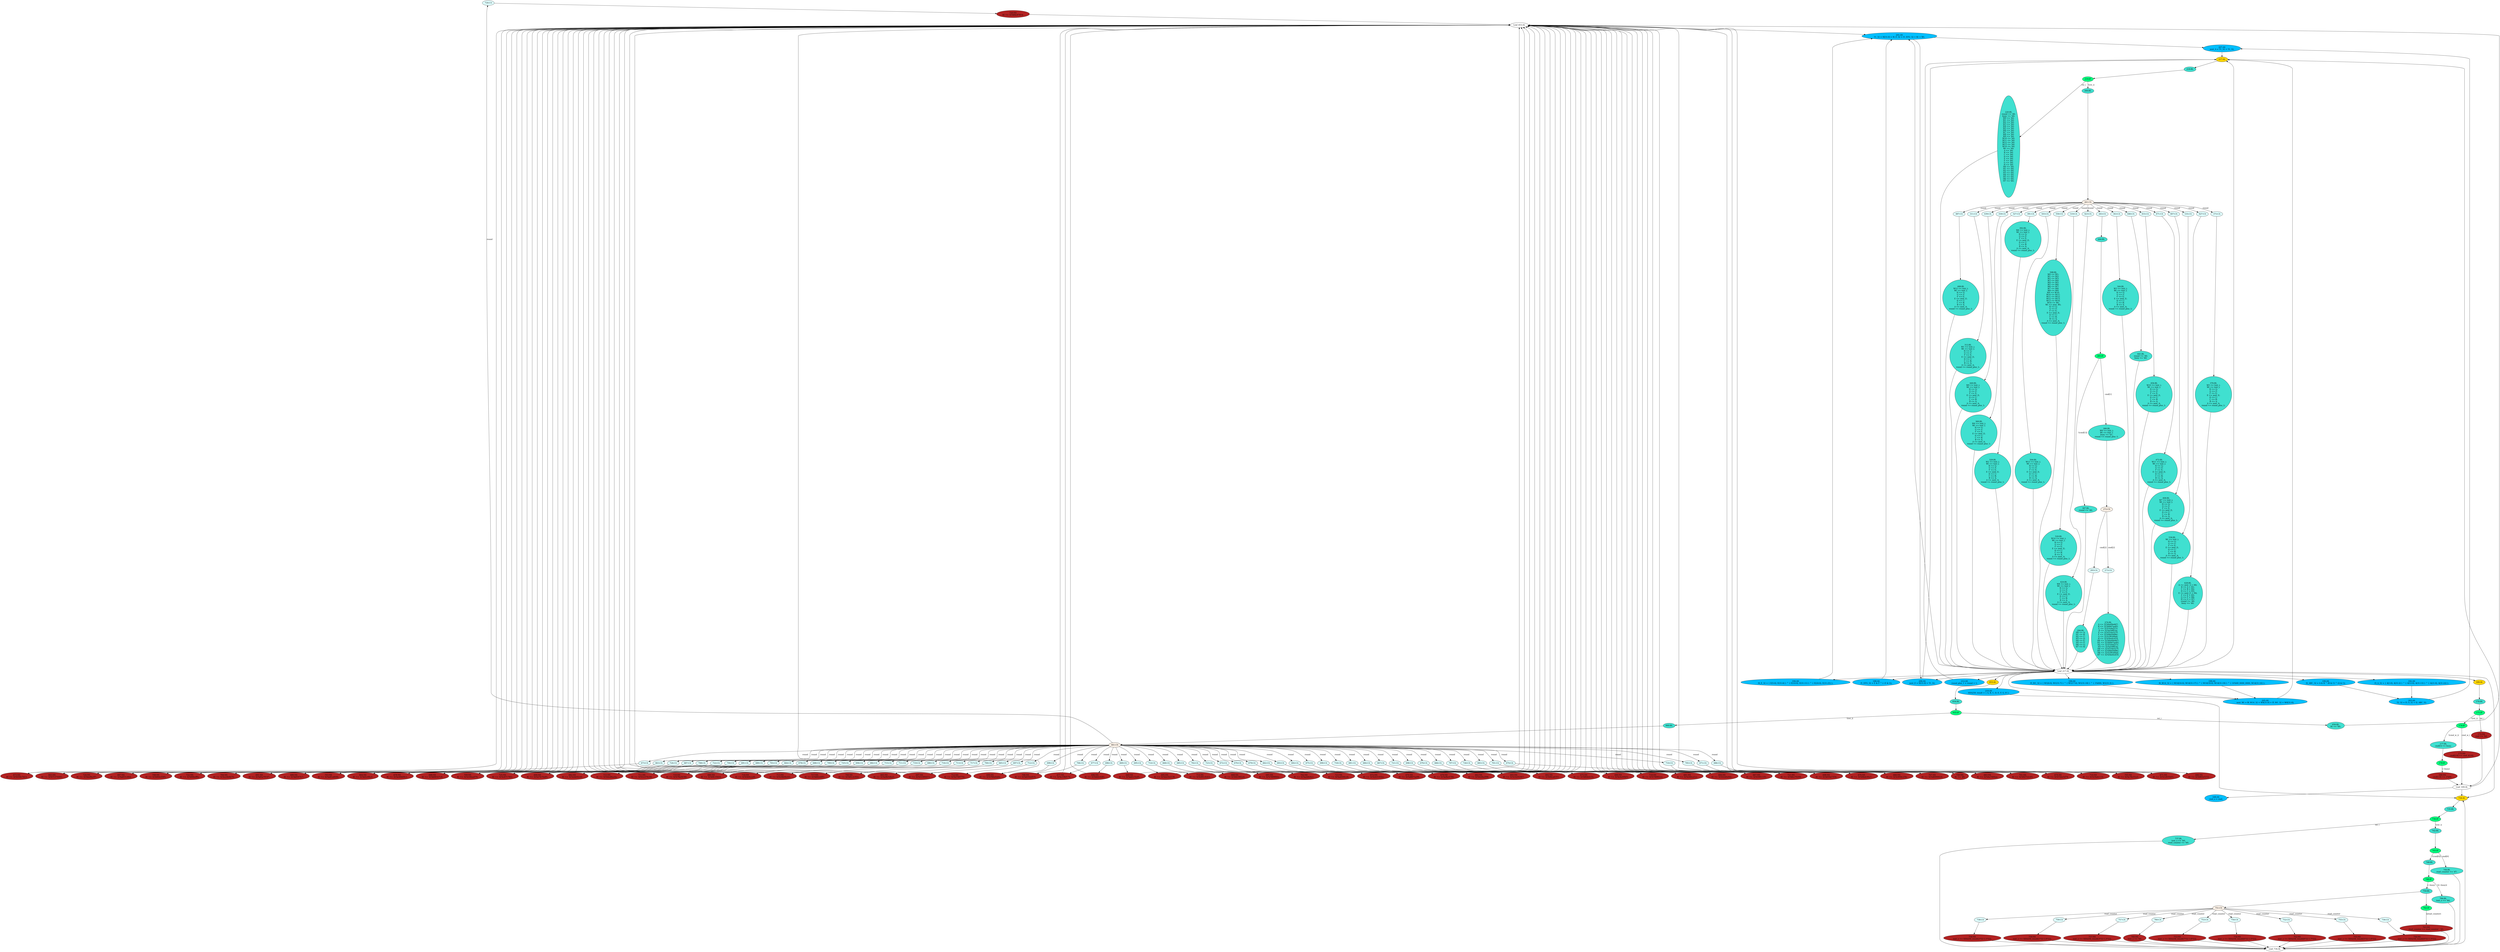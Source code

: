strict digraph "compose( ,  )" {
	node [label="\N"];
	"720:CA"	 [ast="<pyverilog.vparser.ast.Case object at 0x7f289c78b710>",
		fillcolor=lightcyan,
		label="720:CA",
		statements="[]",
		style=filled,
		typ=Case];
	"720:NS"	 [ast="<pyverilog.vparser.ast.NonblockingSubstitution object at 0x7f289c78b850>",
		fillcolor=firebrick,
		label="720:NS
Kt <= 32'h84c87814;",
		statements="[<pyverilog.vparser.ast.NonblockingSubstitution object at 0x7f289c78b850>]",
		style=filled,
		typ=NonblockingSubstitution];
	"720:CA" -> "720:NS"	 [cond="[]",
		lineno=None];
	"699:CA"	 [ast="<pyverilog.vparser.ast.Case object at 0x7f289c7b2710>",
		fillcolor=lightcyan,
		label="699:CA",
		statements="[]",
		style=filled,
		typ=Case];
	"699:NS"	 [ast="<pyverilog.vparser.ast.NonblockingSubstitution object at 0x7f289c7b2850>",
		fillcolor=firebrick,
		label="699:NS
Kt <= 32'h766a0abb;",
		statements="[<pyverilog.vparser.ast.NonblockingSubstitution object at 0x7f289c7b2850>]",
		style=filled,
		typ=NonblockingSubstitution];
	"699:CA" -> "699:NS"	 [cond="[]",
		lineno=None];
	"753:CA"	 [ast="<pyverilog.vparser.ast.Case object at 0x7f289c79b750>",
		fillcolor=lightcyan,
		label="753:CA",
		statements="[]",
		style=filled,
		typ=Case];
	"753:NS"	 [ast="<pyverilog.vparser.ast.NonblockingSubstitution object at 0x7f289c79ba10>",
		fillcolor=firebrick,
		label="753:NS
text_o <= SHA256_result[7*32-1:6*32];",
		statements="[<pyverilog.vparser.ast.NonblockingSubstitution object at 0x7f289c79ba10>]",
		style=filled,
		typ=NonblockingSubstitution];
	"753:CA" -> "753:NS"	 [cond="[]",
		lineno=None];
	"673:CA"	 [ast="<pyverilog.vparser.ast.Case object at 0x7f289c794b90>",
		fillcolor=lightcyan,
		label="673:CA",
		statements="[]",
		style=filled,
		typ=Case];
	"673:NS"	 [ast="<pyverilog.vparser.ast.NonblockingSubstitution object at 0x7f289c794cd0>",
		fillcolor=firebrick,
		label="673:NS
Kt <= 32'h550c7dc3;",
		statements="[<pyverilog.vparser.ast.NonblockingSubstitution object at 0x7f289c794cd0>]",
		style=filled,
		typ=NonblockingSubstitution];
	"673:CA" -> "673:NS"	 [cond="[]",
		lineno=None];
	"737:BL"	 [ast="<pyverilog.vparser.ast.Block object at 0x7f289c7b5950>",
		fillcolor=turquoise,
		label="737:BL
text_o <= 'b0;
read_counter <= 'b0;",
		statements="[<pyverilog.vparser.ast.NonblockingSubstitution object at 0x7f289c7b5890>, <pyverilog.vparser.ast.NonblockingSubstitution object \
at 0x7f289c7b5a50>]",
		style=filled,
		typ=Block];
	"Leaf_734:AL"	 [def_var="['text_o', 'read_counter']",
		label="Leaf_734:AL"];
	"737:BL" -> "Leaf_734:AL"	 [cond="[]",
		lineno=None];
	"188:AS"	 [ast="<pyverilog.vparser.ast.Assign object at 0x7f289d0461d0>",
		def_var="['f1_EFG_32']",
		fillcolor=deepskyblue,
		label="188:AS
f1_EFG_32 = E & F ^ (~E & G);",
		statements="[]",
		style=filled,
		typ=Assign,
		use_var="['E', 'F', 'E', 'G']"];
	"201:AS"	 [ast="<pyverilog.vparser.ast.Assign object at 0x7f289d04b810>",
		def_var="['T1_32']",
		fillcolor=deepskyblue,
		label="201:AS
T1_32 = H[31:0] + f4_E_32 + f1_EFG_32 + Kt + Wt;",
		statements="[]",
		style=filled,
		typ=Assign,
		use_var="['H', 'f4_E_32', 'f1_EFG_32', 'Kt', 'Wt']"];
	"188:AS" -> "201:AS";
	"665:NS"	 [ast="<pyverilog.vparser.ast.NonblockingSubstitution object at 0x7f289c796a90>",
		fillcolor=firebrick,
		label="665:NS
Kt <= 32'he9b5dba5;",
		statements="[<pyverilog.vparser.ast.NonblockingSubstitution object at 0x7f289c796a90>]",
		style=filled,
		typ=NonblockingSubstitution];
	"Leaf_653:AL"	 [def_var="['Kt']",
		label="Leaf_653:AL"];
	"665:NS" -> "Leaf_653:AL"	 [cond="[]",
		lineno=None];
	"172:NS"	 [ast="<pyverilog.vparser.ast.NonblockingSubstitution object at 0x7f289cf1b650>",
		fillcolor=firebrick,
		label="172:NS
cmd <= 'b0;",
		statements="[<pyverilog.vparser.ast.NonblockingSubstitution object at 0x7f289cf1b650>]",
		style=filled,
		typ=NonblockingSubstitution];
	"Leaf_169:AL"	 [def_var="['cmd']",
		label="Leaf_169:AL"];
	"172:NS" -> "Leaf_169:AL"	 [cond="[]",
		lineno=None];
	"758:CA"	 [ast="<pyverilog.vparser.ast.Case object at 0x7f289c7abdd0>",
		fillcolor=lightcyan,
		label="758:CA",
		statements="[]",
		style=filled,
		typ=Case];
	"758:NS"	 [ast="<pyverilog.vparser.ast.NonblockingSubstitution object at 0x7f289c7bb0d0>",
		fillcolor=firebrick,
		label="758:NS
text_o <= SHA256_result[2*32-1:1*32];",
		statements="[<pyverilog.vparser.ast.NonblockingSubstitution object at 0x7f289c7bb0d0>]",
		style=filled,
		typ=NonblockingSubstitution];
	"758:CA" -> "758:NS"	 [cond="[]",
		lineno=None];
	"168:AS"	 [ast="<pyverilog.vparser.ast.Assign object at 0x7f289cf1bd10>",
		def_var="['cmd_o']",
		fillcolor=deepskyblue,
		label="168:AS
cmd_o = cmd;",
		statements="[]",
		style=filled,
		typ=Assign,
		use_var="['cmd']"];
	"Leaf_169:AL" -> "168:AS";
	"217:AL"	 [ast="<pyverilog.vparser.ast.Always object at 0x7f289d04eb10>",
		clk_sens=True,
		fillcolor=gold,
		label="217:AL",
		sens="['clk_i']",
		statements="[]",
		style=filled,
		typ=Always,
		use_var="['cmd', 'W13', 'H7', 'next_Wt', 'H4', 'next_E', 'H5', 'next_A', 'G', 'text_i', 'Wt', 'A', 'C', 'B', 'E', 'D', 'rst_i', 'F', 'H', '\
H1', 'W4', 'H2', 'H3', 'H0', 'W14', 'H6', 'W12', 'W11', 'W10', 'W7', 'W6', 'W5', 'round_plus_1', 'W3', 'W2', 'W1', 'round', 'W9', '\
W8']"];
	"Leaf_169:AL" -> "217:AL";
	"734:AL"	 [ast="<pyverilog.vparser.ast.Always object at 0x7f289c7b5690>",
		clk_sens=True,
		fillcolor=gold,
		label="734:AL",
		sens="['clk_i']",
		statements="[]",
		style=filled,
		typ=Always,
		use_var="['read_counter', 'cmd', 'SHA256_result', 'rst_i', 'busy']"];
	"Leaf_169:AL" -> "734:AL";
	"708:CA"	 [ast="<pyverilog.vparser.ast.Case object at 0x7f289c781b90>",
		fillcolor=lightcyan,
		label="708:CA",
		statements="[]",
		style=filled,
		typ=Case];
	"708:NS"	 [ast="<pyverilog.vparser.ast.NonblockingSubstitution object at 0x7f289c781cd0>",
		fillcolor=firebrick,
		label="708:NS
Kt <= 32'hf40e3585;",
		statements="[<pyverilog.vparser.ast.NonblockingSubstitution object at 0x7f289c781cd0>]",
		style=filled,
		typ=NonblockingSubstitution];
	"708:CA" -> "708:NS"	 [cond="[]",
		lineno=None];
	"662:NS"	 [ast="<pyverilog.vparser.ast.NonblockingSubstitution object at 0x7f289c7963d0>",
		fillcolor=firebrick,
		label="662:NS
Kt <= 32'h428a2f98;",
		statements="[<pyverilog.vparser.ast.NonblockingSubstitution object at 0x7f289c7963d0>]",
		style=filled,
		typ=NonblockingSubstitution];
	"662:NS" -> "Leaf_653:AL"	 [cond="[]",
		lineno=None];
	"695:NS"	 [ast="<pyverilog.vparser.ast.NonblockingSubstitution object at 0x7f289c784f10>",
		fillcolor=firebrick,
		label="695:NS
Kt <= 32'h2e1b2138;",
		statements="[<pyverilog.vparser.ast.NonblockingSubstitution object at 0x7f289c784f10>]",
		style=filled,
		typ=NonblockingSubstitution];
	"695:NS" -> "Leaf_653:AL"	 [cond="[]",
		lineno=None];
	"376:BL"	 [ast="<pyverilog.vparser.ast.Block object at 0x7f289cf2e250>",
		fillcolor=turquoise,
		label="376:BL
W5 <= text_i;
Wt <= text_i;
H <= G;
G <= F;
F <= E;
E <= next_E;
D <= C;
C <= B;
B <= A;
A <= next_A;
round <= round_plus_\
1;",
		statements="[<pyverilog.vparser.ast.NonblockingSubstitution object at 0x7f289cf336d0>, <pyverilog.vparser.ast.NonblockingSubstitution object \
at 0x7f289cf33850>, <pyverilog.vparser.ast.NonblockingSubstitution object at 0x7f289cf33990>, <pyverilog.vparser.ast.NonblockingSubstitution \
object at 0x7f289cf33ad0>, <pyverilog.vparser.ast.NonblockingSubstitution object at 0x7f289cf33c10>, <pyverilog.vparser.ast.NonblockingSubstitution \
object at 0x7f289cf33d50>, <pyverilog.vparser.ast.NonblockingSubstitution object at 0x7f289cf33e90>, <pyverilog.vparser.ast.NonblockingSubstitution \
object at 0x7f289cf33fd0>, <pyverilog.vparser.ast.NonblockingSubstitution object at 0x7f289cf2e150>, <pyverilog.vparser.ast.NonblockingSubstitution \
object at 0x7f289cf2e290>, <pyverilog.vparser.ast.NonblockingSubstitution object at 0x7f289cf2e410>]",
		style=filled,
		typ=Block];
	"Leaf_217:AL"	 [def_var="['W14', 'H6', 'W12', 'W11', 'H5', 'busy', 'Wt', 'A', 'C', 'B', 'E', 'D', 'G', 'F', 'H', 'H2', 'H3', 'H0', 'H1', 'W13', 'H7', 'H4', '\
W10', 'W7', 'W6', 'W5', 'W4', 'W3', 'W2', 'W1', 'W0', 'round', 'W9', 'W8']",
		label="Leaf_217:AL"];
	"376:BL" -> "Leaf_217:AL"	 [cond="[]",
		lineno=None];
	"763:NS"	 [ast="<pyverilog.vparser.ast.NonblockingSubstitution object at 0x7f289c7bbb10>",
		fillcolor=firebrick,
		label="763:NS
read_counter <= read_counter - 'd1;",
		statements="[<pyverilog.vparser.ast.NonblockingSubstitution object at 0x7f289c7bbb10>]",
		style=filled,
		typ=NonblockingSubstitution];
	"763:NS" -> "Leaf_734:AL"	 [cond="[]",
		lineno=None];
	"218:BL"	 [ast="<pyverilog.vparser.ast.Block object at 0x7f289d04eb50>",
		fillcolor=turquoise,
		label="218:BL",
		statements="[]",
		style=filled,
		typ=Block];
	"219:IF"	 [ast="<pyverilog.vparser.ast.IfStatement object at 0x7f289cc1a6d0>",
		fillcolor=springgreen,
		label="219:IF",
		statements="[]",
		style=filled,
		typ=IfStatement];
	"218:BL" -> "219:IF"	 [cond="[]",
		lineno=None];
	"709:CA"	 [ast="<pyverilog.vparser.ast.Case object at 0x7f289c781dd0>",
		fillcolor=lightcyan,
		label="709:CA",
		statements="[]",
		style=filled,
		typ=Case];
	"709:NS"	 [ast="<pyverilog.vparser.ast.NonblockingSubstitution object at 0x7f289c781f10>",
		fillcolor=firebrick,
		label="709:NS
Kt <= 32'h106aa070;",
		statements="[<pyverilog.vparser.ast.NonblockingSubstitution object at 0x7f289c781f10>]",
		style=filled,
		typ=NonblockingSubstitution];
	"709:CA" -> "709:NS"	 [cond="[]",
		lineno=None];
	"711:CA"	 [ast="<pyverilog.vparser.ast.Case object at 0x7f289c7a1290>",
		fillcolor=lightcyan,
		label="711:CA",
		statements="[]",
		style=filled,
		typ=Case];
	"711:NS"	 [ast="<pyverilog.vparser.ast.NonblockingSubstitution object at 0x7f289c7a13d0>",
		fillcolor=firebrick,
		label="711:NS
Kt <= 32'h1e376c08;",
		statements="[<pyverilog.vparser.ast.NonblockingSubstitution object at 0x7f289c7a13d0>]",
		style=filled,
		typ=NonblockingSubstitution];
	"711:CA" -> "711:NS"	 [cond="[]",
		lineno=None];
	"192:AS"	 [ast="<pyverilog.vparser.ast.Assign object at 0x7f289d046e10>",
		def_var="['f3_A_32']",
		fillcolor=deepskyblue,
		label="192:AS
f3_A_32 = { A[1:0], A[31:2] } ^ { A[12:0], A[31:13] } ^ { A[21:0], A[31:22] };",
		statements="[]",
		style=filled,
		typ=Assign,
		use_var="['A', 'A', 'A', 'A', 'A', 'A']"];
	"203:AS"	 [ast="<pyverilog.vparser.ast.Assign object at 0x7f289d04bb50>",
		def_var="['T2_32']",
		fillcolor=deepskyblue,
		label="203:AS
T2_32 = f3_A_32 + f2_ABC_32;",
		statements="[]",
		style=filled,
		typ=Assign,
		use_var="['f3_A_32', 'f2_ABC_32']"];
	"192:AS" -> "203:AS";
	"716:CA"	 [ast="<pyverilog.vparser.ast.Case object at 0x7f289c7a1dd0>",
		fillcolor=lightcyan,
		label="716:CA",
		statements="[]",
		style=filled,
		typ=Case];
	"716:NS"	 [ast="<pyverilog.vparser.ast.NonblockingSubstitution object at 0x7f289c7a1f10>",
		fillcolor=firebrick,
		label="716:NS
Kt <= 32'h5b9cca4f;",
		statements="[<pyverilog.vparser.ast.NonblockingSubstitution object at 0x7f289c7a1f10>]",
		style=filled,
		typ=NonblockingSubstitution];
	"716:CA" -> "716:NS"	 [cond="[]",
		lineno=None];
	"759:NS"	 [ast="<pyverilog.vparser.ast.NonblockingSubstitution object at 0x7f289c7bb550>",
		fillcolor=firebrick,
		label="759:NS
text_o <= SHA256_result[1*32-1:0*32];",
		statements="[<pyverilog.vparser.ast.NonblockingSubstitution object at 0x7f289c7bb550>]",
		style=filled,
		typ=NonblockingSubstitution];
	"759:NS" -> "Leaf_734:AL"	 [cond="[]",
		lineno=None];
	"700:CA"	 [ast="<pyverilog.vparser.ast.Case object at 0x7f289c7b2950>",
		fillcolor=lightcyan,
		label="700:CA",
		statements="[]",
		style=filled,
		typ=Case];
	"700:NS"	 [ast="<pyverilog.vparser.ast.NonblockingSubstitution object at 0x7f289c7b2a90>",
		fillcolor=firebrick,
		label="700:NS
Kt <= 32'h81c2c92e;",
		statements="[<pyverilog.vparser.ast.NonblockingSubstitution object at 0x7f289c7b2a90>]",
		style=filled,
		typ=NonblockingSubstitution];
	"700:CA" -> "700:NS"	 [cond="[]",
		lineno=None];
	"504:BL"	 [ast="<pyverilog.vparser.ast.Block object at 0x7f289cc91c10>",
		fillcolor=turquoise,
		label="504:BL
W13 <= text_i;
Wt <= text_i;
H <= G;
G <= F;
F <= E;
E <= next_E;
D <= C;
C <= B;
B <= A;
A <= next_A;
round <= round_plus_\
1;",
		statements="[<pyverilog.vparser.ast.NonblockingSubstitution object at 0x7f289cc910d0>, <pyverilog.vparser.ast.NonblockingSubstitution object \
at 0x7f289cc91250>, <pyverilog.vparser.ast.NonblockingSubstitution object at 0x7f289cc91390>, <pyverilog.vparser.ast.NonblockingSubstitution \
object at 0x7f289cc914d0>, <pyverilog.vparser.ast.NonblockingSubstitution object at 0x7f289cc91610>, <pyverilog.vparser.ast.NonblockingSubstitution \
object at 0x7f289cc91750>, <pyverilog.vparser.ast.NonblockingSubstitution object at 0x7f289cc91890>, <pyverilog.vparser.ast.NonblockingSubstitution \
object at 0x7f289cc919d0>, <pyverilog.vparser.ast.NonblockingSubstitution object at 0x7f289cc91b10>, <pyverilog.vparser.ast.NonblockingSubstitution \
object at 0x7f289cc91c50>, <pyverilog.vparser.ast.NonblockingSubstitution object at 0x7f289cc91dd0>]",
		style=filled,
		typ=Block];
	"504:BL" -> "Leaf_217:AL"	 [cond="[]",
		lineno=None];
	"690:NS"	 [ast="<pyverilog.vparser.ast.NonblockingSubstitution object at 0x7f289c7843d0>",
		fillcolor=firebrick,
		label="690:NS
Kt <= 32'hc6e00bf3;",
		statements="[<pyverilog.vparser.ast.NonblockingSubstitution object at 0x7f289c7843d0>]",
		style=filled,
		typ=NonblockingSubstitution];
	"690:NS" -> "Leaf_653:AL"	 [cond="[]",
		lineno=None];
	"693:NS"	 [ast="<pyverilog.vparser.ast.NonblockingSubstitution object at 0x7f289c784a90>",
		fillcolor=firebrick,
		label="693:NS
Kt <= 32'h14292967;",
		statements="[<pyverilog.vparser.ast.NonblockingSubstitution object at 0x7f289c784a90>]",
		style=filled,
		typ=NonblockingSubstitution];
	"693:NS" -> "Leaf_653:AL"	 [cond="[]",
		lineno=None];
	"689:CA"	 [ast="<pyverilog.vparser.ast.Case object at 0x7f289c784050>",
		fillcolor=lightcyan,
		label="689:CA",
		statements="[]",
		style=filled,
		typ=Case];
	"689:NS"	 [ast="<pyverilog.vparser.ast.NonblockingSubstitution object at 0x7f289c784190>",
		fillcolor=firebrick,
		label="689:NS
Kt <= 32'hbf597fc7;",
		statements="[<pyverilog.vparser.ast.NonblockingSubstitution object at 0x7f289c784190>]",
		style=filled,
		typ=NonblockingSubstitution];
	"689:CA" -> "689:NS"	 [cond="[]",
		lineno=None];
	"550:CA"	 [ast="<pyverilog.vparser.ast.Case object at 0x7f289cc7c810>",
		fillcolor=lightcyan,
		label="550:CA",
		statements="[]",
		style=filled,
		typ=Case];
	"598:BL"	 [ast="<pyverilog.vparser.ast.Block object at 0x7f289ccb2610>",
		fillcolor=turquoise,
		label="598:BL
W0 <= W1;
W1 <= W2;
W2 <= W3;
W3 <= W4;
W4 <= W5;
W5 <= W6;
W6 <= W7;
W7 <= W8;
W8 <= W9;
W9 <= W10;
W10 <= W11;
W11 <= W12;
\
W12 <= W13;
W13 <= W14;
W14 <= Wt;
Wt <= next_Wt;
H <= G;
G <= F;
F <= E;
E <= next_E;
D <= C;
C <= B;
B <= A;
A <= next_A;
round <= \
round_plus_1;",
		statements="[<pyverilog.vparser.ast.NonblockingSubstitution object at 0x7f289cc7c910>, <pyverilog.vparser.ast.NonblockingSubstitution object \
at 0x7f289cc7ca50>, <pyverilog.vparser.ast.NonblockingSubstitution object at 0x7f289cc7cb90>, <pyverilog.vparser.ast.NonblockingSubstitution \
object at 0x7f289cc7ccd0>, <pyverilog.vparser.ast.NonblockingSubstitution object at 0x7f289cc7ce10>, <pyverilog.vparser.ast.NonblockingSubstitution \
object at 0x7f289cc7cf50>, <pyverilog.vparser.ast.NonblockingSubstitution object at 0x7f289cca20d0>, <pyverilog.vparser.ast.NonblockingSubstitution \
object at 0x7f289cca2210>, <pyverilog.vparser.ast.NonblockingSubstitution object at 0x7f289cca2350>, <pyverilog.vparser.ast.NonblockingSubstitution \
object at 0x7f289cca2490>, <pyverilog.vparser.ast.NonblockingSubstitution object at 0x7f289cca25d0>, <pyverilog.vparser.ast.NonblockingSubstitution \
object at 0x7f289cca2710>, <pyverilog.vparser.ast.NonblockingSubstitution object at 0x7f289cca2850>, <pyverilog.vparser.ast.NonblockingSubstitution \
object at 0x7f289cca2990>, <pyverilog.vparser.ast.NonblockingSubstitution object at 0x7f289cca2ad0>, <pyverilog.vparser.ast.NonblockingSubstitution \
object at 0x7f289cca2c10>, <pyverilog.vparser.ast.NonblockingSubstitution object at 0x7f289cca2d50>, <pyverilog.vparser.ast.NonblockingSubstitution \
object at 0x7f289cca2e90>, <pyverilog.vparser.ast.NonblockingSubstitution object at 0x7f289cca2fd0>, <pyverilog.vparser.ast.NonblockingSubstitution \
object at 0x7f289ccb2150>, <pyverilog.vparser.ast.NonblockingSubstitution object at 0x7f289ccb2290>, <pyverilog.vparser.ast.NonblockingSubstitution \
object at 0x7f289ccb23d0>, <pyverilog.vparser.ast.NonblockingSubstitution object at 0x7f289ccb2510>, <pyverilog.vparser.ast.NonblockingSubstitution \
object at 0x7f289ccb2650>, <pyverilog.vparser.ast.NonblockingSubstitution object at 0x7f289ccb27d0>]",
		style=filled,
		typ=Block];
	"550:CA" -> "598:BL"	 [cond="[]",
		lineno=None];
	"661:CS"	 [ast="<pyverilog.vparser.ast.CaseStatement object at 0x7f289c7b5450>",
		fillcolor=linen,
		label="661:CS",
		statements="[]",
		style=filled,
		typ=CaseStatement];
	"661:CS" -> "720:CA"	 [cond="['round']",
		label=round,
		lineno=661];
	"661:CS" -> "699:CA"	 [cond="['round']",
		label=round,
		lineno=661];
	"661:CS" -> "673:CA"	 [cond="['round']",
		label=round,
		lineno=661];
	"661:CS" -> "708:CA"	 [cond="['round']",
		label=round,
		lineno=661];
	"661:CS" -> "709:CA"	 [cond="['round']",
		label=round,
		lineno=661];
	"661:CS" -> "711:CA"	 [cond="['round']",
		label=round,
		lineno=661];
	"661:CS" -> "716:CA"	 [cond="['round']",
		label=round,
		lineno=661];
	"661:CS" -> "700:CA"	 [cond="['round']",
		label=round,
		lineno=661];
	"661:CS" -> "689:CA"	 [cond="['round']",
		label=round,
		lineno=661];
	"678:CA"	 [ast="<pyverilog.vparser.ast.Case object at 0x7f289c792710>",
		fillcolor=lightcyan,
		label="678:CA",
		statements="[]",
		style=filled,
		typ=Case];
	"661:CS" -> "678:CA"	 [cond="['round']",
		label=round,
		lineno=661];
	"694:CA"	 [ast="<pyverilog.vparser.ast.Case object at 0x7f289c784b90>",
		fillcolor=lightcyan,
		label="694:CA",
		statements="[]",
		style=filled,
		typ=Case];
	"661:CS" -> "694:CA"	 [cond="['round']",
		label=round,
		lineno=661];
	"713:CA"	 [ast="<pyverilog.vparser.ast.Case object at 0x7f289c7a1710>",
		fillcolor=lightcyan,
		label="713:CA",
		statements="[]",
		style=filled,
		typ=Case];
	"661:CS" -> "713:CA"	 [cond="['round']",
		label=round,
		lineno=661];
	"712:CA"	 [ast="<pyverilog.vparser.ast.Case object at 0x7f289c7a14d0>",
		fillcolor=lightcyan,
		label="712:CA",
		statements="[]",
		style=filled,
		typ=Case];
	"661:CS" -> "712:CA"	 [cond="['round']",
		label=round,
		lineno=661];
	"706:CA"	 [ast="<pyverilog.vparser.ast.Case object at 0x7f289c781710>",
		fillcolor=lightcyan,
		label="706:CA",
		statements="[]",
		style=filled,
		typ=Case];
	"661:CS" -> "706:CA"	 [cond="['round']",
		label=round,
		lineno=661];
	"696:CA"	 [ast="<pyverilog.vparser.ast.Case object at 0x7f289c7b2050>",
		fillcolor=lightcyan,
		label="696:CA",
		statements="[]",
		style=filled,
		typ=Case];
	"661:CS" -> "696:CA"	 [cond="['round']",
		label=round,
		lineno=661];
	"669:CA"	 [ast="<pyverilog.vparser.ast.Case object at 0x7f289c794290>",
		fillcolor=lightcyan,
		label="669:CA",
		statements="[]",
		style=filled,
		typ=Case];
	"661:CS" -> "669:CA"	 [cond="['round']",
		label=round,
		lineno=661];
	"663:CA"	 [ast="<pyverilog.vparser.ast.Case object at 0x7f289c796510>",
		fillcolor=lightcyan,
		label="663:CA",
		statements="[]",
		style=filled,
		typ=Case];
	"661:CS" -> "663:CA"	 [cond="['round']",
		label=round,
		lineno=661];
	"687:CA"	 [ast="<pyverilog.vparser.ast.Case object at 0x7f289c78fb90>",
		fillcolor=lightcyan,
		label="687:CA",
		statements="[]",
		style=filled,
		typ=Case];
	"661:CS" -> "687:CA"	 [cond="['round']",
		label=round,
		lineno=661];
	"722:CA"	 [ast="<pyverilog.vparser.ast.Case object at 0x7f289c78bb90>",
		fillcolor=lightcyan,
		label="722:CA",
		statements="[]",
		style=filled,
		typ=Case];
	"661:CS" -> "722:CA"	 [cond="['round']",
		label=round,
		lineno=661];
	"691:CA"	 [ast="<pyverilog.vparser.ast.Case object at 0x7f289c7844d0>",
		fillcolor=lightcyan,
		label="691:CA",
		statements="[]",
		style=filled,
		typ=Case];
	"661:CS" -> "691:CA"	 [cond="['round']",
		label=round,
		lineno=661];
	"693:CA"	 [ast="<pyverilog.vparser.ast.Case object at 0x7f289c784950>",
		fillcolor=lightcyan,
		label="693:CA",
		statements="[]",
		style=filled,
		typ=Case];
	"661:CS" -> "693:CA"	 [cond="['round']",
		label=round,
		lineno=661];
	"680:CA"	 [ast="<pyverilog.vparser.ast.Case object at 0x7f289c792b90>",
		fillcolor=lightcyan,
		label="680:CA",
		statements="[]",
		style=filled,
		typ=Case];
	"661:CS" -> "680:CA"	 [cond="['round']",
		label=round,
		lineno=661];
	"665:CA"	 [ast="<pyverilog.vparser.ast.Case object at 0x7f289c796950>",
		fillcolor=lightcyan,
		label="665:CA",
		statements="[]",
		style=filled,
		typ=Case];
	"661:CS" -> "665:CA"	 [cond="['round']",
		label=round,
		lineno=661];
	"677:CA"	 [ast="<pyverilog.vparser.ast.Case object at 0x7f289c7924d0>",
		fillcolor=lightcyan,
		label="677:CA",
		statements="[]",
		style=filled,
		typ=Case];
	"661:CS" -> "677:CA"	 [cond="['round']",
		label=round,
		lineno=661];
	"724:CA"	 [ast="<pyverilog.vparser.ast.Case object at 0x7f289c7b5050>",
		fillcolor=lightcyan,
		label="724:CA",
		statements="[]",
		style=filled,
		typ=Case];
	"661:CS" -> "724:CA"	 [cond="['round']",
		label=round,
		lineno=661];
	"704:CA"	 [ast="<pyverilog.vparser.ast.Case object at 0x7f289c781290>",
		fillcolor=lightcyan,
		label="704:CA",
		statements="[]",
		style=filled,
		typ=Case];
	"661:CS" -> "704:CA"	 [cond="['round']",
		label=round,
		lineno=661];
	"682:CA"	 [ast="<pyverilog.vparser.ast.Case object at 0x7f289c78f050>",
		fillcolor=lightcyan,
		label="682:CA",
		statements="[]",
		style=filled,
		typ=Case];
	"661:CS" -> "682:CA"	 [cond="['round']",
		label=round,
		lineno=661];
	"719:CA"	 [ast="<pyverilog.vparser.ast.Case object at 0x7f289c78b4d0>",
		fillcolor=lightcyan,
		label="719:CA",
		statements="[]",
		style=filled,
		typ=Case];
	"661:CS" -> "719:CA"	 [cond="['round']",
		label=round,
		lineno=661];
	"717:CA"	 [ast="<pyverilog.vparser.ast.Case object at 0x7f289c78b050>",
		fillcolor=lightcyan,
		label="717:CA",
		statements="[]",
		style=filled,
		typ=Case];
	"661:CS" -> "717:CA"	 [cond="['round']",
		label=round,
		lineno=661];
	"701:CA"	 [ast="<pyverilog.vparser.ast.Case object at 0x7f289c7b2b90>",
		fillcolor=lightcyan,
		label="701:CA",
		statements="[]",
		style=filled,
		typ=Case];
	"661:CS" -> "701:CA"	 [cond="['round']",
		label=round,
		lineno=661];
	"703:CA"	 [ast="<pyverilog.vparser.ast.Case object at 0x7f289c781050>",
		fillcolor=lightcyan,
		label="703:CA",
		statements="[]",
		style=filled,
		typ=Case];
	"661:CS" -> "703:CA"	 [cond="['round']",
		label=round,
		lineno=661];
	"688:CA"	 [ast="<pyverilog.vparser.ast.Case object at 0x7f289c78fdd0>",
		fillcolor=lightcyan,
		label="688:CA",
		statements="[]",
		style=filled,
		typ=Case];
	"661:CS" -> "688:CA"	 [cond="['round']",
		label=round,
		lineno=661];
	"715:CA"	 [ast="<pyverilog.vparser.ast.Case object at 0x7f289c7a1b90>",
		fillcolor=lightcyan,
		label="715:CA",
		statements="[]",
		style=filled,
		typ=Case];
	"661:CS" -> "715:CA"	 [cond="['round']",
		label=round,
		lineno=661];
	"692:CA"	 [ast="<pyverilog.vparser.ast.Case object at 0x7f289c784710>",
		fillcolor=lightcyan,
		label="692:CA",
		statements="[]",
		style=filled,
		typ=Case];
	"661:CS" -> "692:CA"	 [cond="['round']",
		label=round,
		lineno=661];
	"667:CA"	 [ast="<pyverilog.vparser.ast.Case object at 0x7f289c796dd0>",
		fillcolor=lightcyan,
		label="667:CA",
		statements="[]",
		style=filled,
		typ=Case];
	"661:CS" -> "667:CA"	 [cond="['round']",
		label=round,
		lineno=661];
	"726:CA"	 [ast="<pyverilog.vparser.ast.Case object at 0x7f289c7b5490>",
		fillcolor=lightcyan,
		label="726:CA",
		statements="[]",
		style=filled,
		typ=Case];
	"661:CS" -> "726:CA"	 [cond="['round']",
		label=round,
		lineno=661];
	"710:CA"	 [ast="<pyverilog.vparser.ast.Case object at 0x7f289c7a1050>",
		fillcolor=lightcyan,
		label="710:CA",
		statements="[]",
		style=filled,
		typ=Case];
	"661:CS" -> "710:CA"	 [cond="['round']",
		label=round,
		lineno=661];
	"686:CA"	 [ast="<pyverilog.vparser.ast.Case object at 0x7f289c78f950>",
		fillcolor=lightcyan,
		label="686:CA",
		statements="[]",
		style=filled,
		typ=Case];
	"661:CS" -> "686:CA"	 [cond="['round']",
		label=round,
		lineno=661];
	"668:CA"	 [ast="<pyverilog.vparser.ast.Case object at 0x7f289c794050>",
		fillcolor=lightcyan,
		label="668:CA",
		statements="[]",
		style=filled,
		typ=Case];
	"661:CS" -> "668:CA"	 [cond="['round']",
		label=round,
		lineno=661];
	"672:CA"	 [ast="<pyverilog.vparser.ast.Case object at 0x7f289c794950>",
		fillcolor=lightcyan,
		label="672:CA",
		statements="[]",
		style=filled,
		typ=Case];
	"661:CS" -> "672:CA"	 [cond="['round']",
		label=round,
		lineno=661];
	"675:CA"	 [ast="<pyverilog.vparser.ast.Case object at 0x7f289c792050>",
		fillcolor=lightcyan,
		label="675:CA",
		statements="[]",
		style=filled,
		typ=Case];
	"661:CS" -> "675:CA"	 [cond="['round']",
		label=round,
		lineno=661];
	"721:CA"	 [ast="<pyverilog.vparser.ast.Case object at 0x7f289c78b950>",
		fillcolor=lightcyan,
		label="721:CA",
		statements="[]",
		style=filled,
		typ=Case];
	"661:CS" -> "721:CA"	 [cond="['round']",
		label=round,
		lineno=661];
	"697:CA"	 [ast="<pyverilog.vparser.ast.Case object at 0x7f289c7b2290>",
		fillcolor=lightcyan,
		label="697:CA",
		statements="[]",
		style=filled,
		typ=Case];
	"661:CS" -> "697:CA"	 [cond="['round']",
		label=round,
		lineno=661];
	"723:CA"	 [ast="<pyverilog.vparser.ast.Case object at 0x7f289c78bdd0>",
		fillcolor=lightcyan,
		label="723:CA",
		statements="[]",
		style=filled,
		typ=Case];
	"661:CS" -> "723:CA"	 [cond="['round']",
		label=round,
		lineno=661];
	"670:CA"	 [ast="<pyverilog.vparser.ast.Case object at 0x7f289c7944d0>",
		fillcolor=lightcyan,
		label="670:CA",
		statements="[]",
		style=filled,
		typ=Case];
	"661:CS" -> "670:CA"	 [cond="['round']",
		label=round,
		lineno=661];
	"690:CA"	 [ast="<pyverilog.vparser.ast.Case object at 0x7f289c784290>",
		fillcolor=lightcyan,
		label="690:CA",
		statements="[]",
		style=filled,
		typ=Case];
	"661:CS" -> "690:CA"	 [cond="['round']",
		label=round,
		lineno=661];
	"684:CA"	 [ast="<pyverilog.vparser.ast.Case object at 0x7f289c78f4d0>",
		fillcolor=lightcyan,
		label="684:CA",
		statements="[]",
		style=filled,
		typ=Case];
	"661:CS" -> "684:CA"	 [cond="['round']",
		label=round,
		lineno=661];
	"698:CA"	 [ast="<pyverilog.vparser.ast.Case object at 0x7f289c7b24d0>",
		fillcolor=lightcyan,
		label="698:CA",
		statements="[]",
		style=filled,
		typ=Case];
	"661:CS" -> "698:CA"	 [cond="['round']",
		label=round,
		lineno=661];
	"707:CA"	 [ast="<pyverilog.vparser.ast.Case object at 0x7f289c781950>",
		fillcolor=lightcyan,
		label="707:CA",
		statements="[]",
		style=filled,
		typ=Case];
	"661:CS" -> "707:CA"	 [cond="['round']",
		label=round,
		lineno=661];
	"683:CA"	 [ast="<pyverilog.vparser.ast.Case object at 0x7f289c78f290>",
		fillcolor=lightcyan,
		label="683:CA",
		statements="[]",
		style=filled,
		typ=Case];
	"661:CS" -> "683:CA"	 [cond="['round']",
		label=round,
		lineno=661];
	"705:CA"	 [ast="<pyverilog.vparser.ast.Case object at 0x7f289c7814d0>",
		fillcolor=lightcyan,
		label="705:CA",
		statements="[]",
		style=filled,
		typ=Case];
	"661:CS" -> "705:CA"	 [cond="['round']",
		label=round,
		lineno=661];
	"714:CA"	 [ast="<pyverilog.vparser.ast.Case object at 0x7f289c7a1950>",
		fillcolor=lightcyan,
		label="714:CA",
		statements="[]",
		style=filled,
		typ=Case];
	"661:CS" -> "714:CA"	 [cond="['round']",
		label=round,
		lineno=661];
	"664:CA"	 [ast="<pyverilog.vparser.ast.Case object at 0x7f289c796710>",
		fillcolor=lightcyan,
		label="664:CA",
		statements="[]",
		style=filled,
		typ=Case];
	"661:CS" -> "664:CA"	 [cond="['round']",
		label=round,
		lineno=661];
	"725:CA"	 [ast="<pyverilog.vparser.ast.Case object at 0x7f289c7b5290>",
		fillcolor=lightcyan,
		label="725:CA",
		statements="[]",
		style=filled,
		typ=Case];
	"661:CS" -> "725:CA"	 [cond="['round']",
		label=round,
		lineno=661];
	"679:CA"	 [ast="<pyverilog.vparser.ast.Case object at 0x7f289c792950>",
		fillcolor=lightcyan,
		label="679:CA",
		statements="[]",
		style=filled,
		typ=Case];
	"661:CS" -> "679:CA"	 [cond="['round']",
		label=round,
		lineno=661];
	"681:CA"	 [ast="<pyverilog.vparser.ast.Case object at 0x7f289c792dd0>",
		fillcolor=lightcyan,
		label="681:CA",
		statements="[]",
		style=filled,
		typ=Case];
	"661:CS" -> "681:CA"	 [cond="['round']",
		label=round,
		lineno=661];
	"666:CA"	 [ast="<pyverilog.vparser.ast.Case object at 0x7f289c796b90>",
		fillcolor=lightcyan,
		label="666:CA",
		statements="[]",
		style=filled,
		typ=Case];
	"661:CS" -> "666:CA"	 [cond="['round']",
		label=round,
		lineno=661];
	"674:CA"	 [ast="<pyverilog.vparser.ast.Case object at 0x7f289c794dd0>",
		fillcolor=lightcyan,
		label="674:CA",
		statements="[]",
		style=filled,
		typ=Case];
	"661:CS" -> "674:CA"	 [cond="['round']",
		label=round,
		lineno=661];
	"671:CA"	 [ast="<pyverilog.vparser.ast.Case object at 0x7f289c794710>",
		fillcolor=lightcyan,
		label="671:CA",
		statements="[]",
		style=filled,
		typ=Case];
	"661:CS" -> "671:CA"	 [cond="['round']",
		label=round,
		lineno=661];
	"695:CA"	 [ast="<pyverilog.vparser.ast.Case object at 0x7f289c784dd0>",
		fillcolor=lightcyan,
		label="695:CA",
		statements="[]",
		style=filled,
		typ=Case];
	"661:CS" -> "695:CA"	 [cond="['round']",
		label=round,
		lineno=661];
	"685:CA"	 [ast="<pyverilog.vparser.ast.Case object at 0x7f289c78f710>",
		fillcolor=lightcyan,
		label="685:CA",
		statements="[]",
		style=filled,
		typ=Case];
	"661:CS" -> "685:CA"	 [cond="['round']",
		label=round,
		lineno=661];
	"662:CA"	 [ast="<pyverilog.vparser.ast.Case object at 0x7f289c796290>",
		fillcolor=lightcyan,
		label="662:CA",
		statements="[]",
		style=filled,
		typ=Case];
	"661:CS" -> "662:CA"	 [cond="['round']",
		label=round,
		lineno=661];
	"718:CA"	 [ast="<pyverilog.vparser.ast.Case object at 0x7f289c78b290>",
		fillcolor=lightcyan,
		label="718:CA",
		statements="[]",
		style=filled,
		typ=Case];
	"661:CS" -> "718:CA"	 [cond="['round']",
		label=round,
		lineno=661];
	"676:CA"	 [ast="<pyverilog.vparser.ast.Case object at 0x7f289c792290>",
		fillcolor=lightcyan,
		label="676:CA",
		statements="[]",
		style=filled,
		typ=Case];
	"661:CS" -> "676:CA"	 [cond="['round']",
		label=round,
		lineno=661];
	"702:CA"	 [ast="<pyverilog.vparser.ast.Case object at 0x7f289c7b2dd0>",
		fillcolor=lightcyan,
		label="702:CA",
		statements="[]",
		style=filled,
		typ=Case];
	"661:CS" -> "702:CA"	 [cond="['round']",
		label=round,
		lineno=661];
	"678:NS"	 [ast="<pyverilog.vparser.ast.NonblockingSubstitution object at 0x7f289c792850>",
		fillcolor=firebrick,
		label="678:NS
Kt <= 32'he49b69c1;",
		statements="[<pyverilog.vparser.ast.NonblockingSubstitution object at 0x7f289c792850>]",
		style=filled,
		typ=NonblockingSubstitution];
	"678:CA" -> "678:NS"	 [cond="[]",
		lineno=None];
	"205:AS"	 [ast="<pyverilog.vparser.ast.Assign object at 0x7f289d04bf50>",
		def_var="['next_Wt']",
		fillcolor=deepskyblue,
		label="205:AS
next_Wt = f6_W14_32 + W9[31:0] + f5_W1_32 + W0[31:0];",
		statements="[]",
		style=filled,
		typ=Assign,
		use_var="['f6_W14_32', 'W9', 'f5_W1_32', 'W0']"];
	"205:AS" -> "217:AL";
	"694:NS"	 [ast="<pyverilog.vparser.ast.NonblockingSubstitution object at 0x7f289c784cd0>",
		fillcolor=firebrick,
		label="694:NS
Kt <= 32'h27b70a85;",
		statements="[<pyverilog.vparser.ast.NonblockingSubstitution object at 0x7f289c784cd0>]",
		style=filled,
		typ=NonblockingSubstitution];
	"694:CA" -> "694:NS"	 [cond="[]",
		lineno=None];
	"713:NS"	 [ast="<pyverilog.vparser.ast.NonblockingSubstitution object at 0x7f289c7a1850>",
		fillcolor=firebrick,
		label="713:NS
Kt <= 32'h34b0bcb5;",
		statements="[<pyverilog.vparser.ast.NonblockingSubstitution object at 0x7f289c7a1850>]",
		style=filled,
		typ=NonblockingSubstitution];
	"713:NS" -> "Leaf_653:AL"	 [cond="[]",
		lineno=None];
	"519:CA"	 [ast="<pyverilog.vparser.ast.Case object at 0x7f289cc91e90>",
		fillcolor=lightcyan,
		label="519:CA",
		statements="[]",
		style=filled,
		typ=Case];
	"520:BL"	 [ast="<pyverilog.vparser.ast.Block object at 0x7f289ccaab50>",
		fillcolor=turquoise,
		label="520:BL
W14 <= text_i;
Wt <= text_i;
H <= G;
G <= F;
F <= E;
E <= next_E;
D <= C;
C <= B;
B <= A;
A <= next_A;
round <= round_plus_\
1;",
		statements="[<pyverilog.vparser.ast.NonblockingSubstitution object at 0x7f289cc91fd0>, <pyverilog.vparser.ast.NonblockingSubstitution object \
at 0x7f289ccaa190>, <pyverilog.vparser.ast.NonblockingSubstitution object at 0x7f289ccaa2d0>, <pyverilog.vparser.ast.NonblockingSubstitution \
object at 0x7f289ccaa410>, <pyverilog.vparser.ast.NonblockingSubstitution object at 0x7f289ccaa550>, <pyverilog.vparser.ast.NonblockingSubstitution \
object at 0x7f289ccaa690>, <pyverilog.vparser.ast.NonblockingSubstitution object at 0x7f289ccaa7d0>, <pyverilog.vparser.ast.NonblockingSubstitution \
object at 0x7f289ccaa910>, <pyverilog.vparser.ast.NonblockingSubstitution object at 0x7f289ccaaa50>, <pyverilog.vparser.ast.NonblockingSubstitution \
object at 0x7f289ccaab90>, <pyverilog.vparser.ast.NonblockingSubstitution object at 0x7f289ccaad10>]",
		style=filled,
		typ=Block];
	"519:CA" -> "520:BL"	 [cond="[]",
		lineno=None];
	"757:CA"	 [ast="<pyverilog.vparser.ast.Case object at 0x7f289c7ab950>",
		fillcolor=lightcyan,
		label="757:CA",
		statements="[]",
		style=filled,
		typ=Case];
	"757:NS"	 [ast="<pyverilog.vparser.ast.NonblockingSubstitution object at 0x7f289c7abc10>",
		fillcolor=firebrick,
		label="757:NS
text_o <= SHA256_result[3*32-1:2*32];",
		statements="[<pyverilog.vparser.ast.NonblockingSubstitution object at 0x7f289c7abc10>]",
		style=filled,
		typ=NonblockingSubstitution];
	"757:CA" -> "757:NS"	 [cond="[]",
		lineno=None];
	"424:BL"	 [ast="<pyverilog.vparser.ast.Block object at 0x7f289cf36fd0>",
		fillcolor=turquoise,
		label="424:BL
W8 <= text_i;
Wt <= text_i;
H <= G;
G <= F;
F <= E;
E <= next_E;
D <= C;
C <= B;
B <= A;
A <= next_A;
round <= round_plus_\
1;",
		statements="[<pyverilog.vparser.ast.NonblockingSubstitution object at 0x7f289cf36490>, <pyverilog.vparser.ast.NonblockingSubstitution object \
at 0x7f289cf36610>, <pyverilog.vparser.ast.NonblockingSubstitution object at 0x7f289cf36750>, <pyverilog.vparser.ast.NonblockingSubstitution \
object at 0x7f289cf36890>, <pyverilog.vparser.ast.NonblockingSubstitution object at 0x7f289cf369d0>, <pyverilog.vparser.ast.NonblockingSubstitution \
object at 0x7f289cf36b10>, <pyverilog.vparser.ast.NonblockingSubstitution object at 0x7f289cf36c50>, <pyverilog.vparser.ast.NonblockingSubstitution \
object at 0x7f289cf36d90>, <pyverilog.vparser.ast.NonblockingSubstitution object at 0x7f289cf36ed0>, <pyverilog.vparser.ast.NonblockingSubstitution \
object at 0x7f289cc88050>, <pyverilog.vparser.ast.NonblockingSubstitution object at 0x7f289cc881d0>]",
		style=filled,
		typ=Block];
	"424:BL" -> "Leaf_217:AL"	 [cond="[]",
		lineno=None];
	"293:CA"	 [ast="<pyverilog.vparser.ast.Case object at 0x7f289cc1bc90>",
		fillcolor=lightcyan,
		label="293:CA",
		statements="[]",
		style=filled,
		typ=Case];
	"294:BL"	 [ast="<pyverilog.vparser.ast.Block object at 0x7f289cc10590>",
		fillcolor=turquoise,
		label="294:BL
H0 <= A;
H1 <= B;
H2 <= C;
H3 <= D;
H4 <= E;
H5 <= F;
H6 <= G;
H7 <= H;",
		statements="[<pyverilog.vparser.ast.NonblockingSubstitution object at 0x7f289cc1bdd0>, <pyverilog.vparser.ast.NonblockingSubstitution object \
at 0x7f289cc1bf50>, <pyverilog.vparser.ast.NonblockingSubstitution object at 0x7f289cc100d0>, <pyverilog.vparser.ast.NonblockingSubstitution \
object at 0x7f289cc10210>, <pyverilog.vparser.ast.NonblockingSubstitution object at 0x7f289cc10350>, <pyverilog.vparser.ast.NonblockingSubstitution \
object at 0x7f289cc10490>, <pyverilog.vparser.ast.NonblockingSubstitution object at 0x7f289cc105d0>, <pyverilog.vparser.ast.NonblockingSubstitution \
object at 0x7f289cc10710>]",
		style=filled,
		typ=Block];
	"293:CA" -> "294:BL"	 [cond="[]",
		lineno=None];
	"207:AS"	 [ast="<pyverilog.vparser.ast.Assign object at 0x7f289d04e410>",
		def_var="['next_A']",
		fillcolor=deepskyblue,
		label="207:AS
next_A = T1_32 + T2_32;",
		statements="[]",
		style=filled,
		typ=Assign,
		use_var="['T1_32', 'T2_32']"];
	"207:AS" -> "217:AL";
	"685:NS"	 [ast="<pyverilog.vparser.ast.NonblockingSubstitution object at 0x7f289c78f850>",
		fillcolor=firebrick,
		label="685:NS
Kt <= 32'h76f988da;",
		statements="[<pyverilog.vparser.ast.NonblockingSubstitution object at 0x7f289c78f850>]",
		style=filled,
		typ=NonblockingSubstitution];
	"685:NS" -> "Leaf_653:AL"	 [cond="[]",
		lineno=None];
	"760:NS"	 [ast="<pyverilog.vparser.ast.NonblockingSubstitution object at 0x7f289c7bb7d0>",
		fillcolor=firebrick,
		label="760:NS
text_o <= 'b0;",
		statements="[<pyverilog.vparser.ast.NonblockingSubstitution object at 0x7f289c7bb7d0>]",
		style=filled,
		typ=NonblockingSubstitution];
	"760:NS" -> "Leaf_734:AL"	 [cond="[]",
		lineno=None];
	"343:CA"	 [ast="<pyverilog.vparser.ast.Case object at 0x7f289cf1d710>",
		fillcolor=lightcyan,
		label="343:CA",
		statements="[]",
		style=filled,
		typ=Case];
	"344:BL"	 [ast="<pyverilog.vparser.ast.Block object at 0x7f289cf393d0>",
		fillcolor=turquoise,
		label="344:BL
W3 <= text_i;
Wt <= text_i;
H <= G;
G <= F;
F <= E;
E <= next_E;
D <= C;
C <= B;
B <= A;
A <= next_A;
round <= round_plus_\
1;",
		statements="[<pyverilog.vparser.ast.NonblockingSubstitution object at 0x7f289cf1d850>, <pyverilog.vparser.ast.NonblockingSubstitution object \
at 0x7f289cf1d9d0>, <pyverilog.vparser.ast.NonblockingSubstitution object at 0x7f289cf1db10>, <pyverilog.vparser.ast.NonblockingSubstitution \
object at 0x7f289cf1dc50>, <pyverilog.vparser.ast.NonblockingSubstitution object at 0x7f289cf1dd90>, <pyverilog.vparser.ast.NonblockingSubstitution \
object at 0x7f289cf1ded0>, <pyverilog.vparser.ast.NonblockingSubstitution object at 0x7f289cf39050>, <pyverilog.vparser.ast.NonblockingSubstitution \
object at 0x7f289cf39190>, <pyverilog.vparser.ast.NonblockingSubstitution object at 0x7f289cf392d0>, <pyverilog.vparser.ast.NonblockingSubstitution \
object at 0x7f289cf39410>, <pyverilog.vparser.ast.NonblockingSubstitution object at 0x7f289cf39590>]",
		style=filled,
		typ=Block];
	"343:CA" -> "344:BL"	 [cond="[]",
		lineno=None];
	"713:CA" -> "713:NS"	 [cond="[]",
		lineno=None];
	"712:NS"	 [ast="<pyverilog.vparser.ast.NonblockingSubstitution object at 0x7f289c7a1610>",
		fillcolor=firebrick,
		label="712:NS
Kt <= 32'h2748774c;",
		statements="[<pyverilog.vparser.ast.NonblockingSubstitution object at 0x7f289c7a1610>]",
		style=filled,
		typ=NonblockingSubstitution];
	"712:CA" -> "712:NS"	 [cond="[]",
		lineno=None];
	"766:BL"	 [ast="<pyverilog.vparser.ast.Block object at 0x7f289c7bbb90>",
		fillcolor=turquoise,
		label="766:BL
text_o <= 'b0;",
		statements="[<pyverilog.vparser.ast.NonblockingSubstitution object at 0x7f289c7bbc50>]",
		style=filled,
		typ=Block];
	"766:BL" -> "Leaf_734:AL"	 [cond="[]",
		lineno=None];
	"719:NS"	 [ast="<pyverilog.vparser.ast.NonblockingSubstitution object at 0x7f289c78b610>",
		fillcolor=firebrick,
		label="719:NS
Kt <= 32'h78a5636f;",
		statements="[<pyverilog.vparser.ast.NonblockingSubstitution object at 0x7f289c78b610>]",
		style=filled,
		typ=NonblockingSubstitution];
	"719:NS" -> "Leaf_653:AL"	 [cond="[]",
		lineno=None];
	"706:NS"	 [ast="<pyverilog.vparser.ast.NonblockingSubstitution object at 0x7f289c781850>",
		fillcolor=firebrick,
		label="706:NS
Kt <= 32'hd192e819;",
		statements="[<pyverilog.vparser.ast.NonblockingSubstitution object at 0x7f289c781850>]",
		style=filled,
		typ=NonblockingSubstitution];
	"706:CA" -> "706:NS"	 [cond="[]",
		lineno=None];
	"673:NS" -> "Leaf_653:AL"	 [cond="[]",
		lineno=None];
	"190:AS"	 [ast="<pyverilog.vparser.ast.Assign object at 0x7f289d046550>",
		def_var="['f2_ABC_32']",
		fillcolor=deepskyblue,
		label="190:AS
f2_ABC_32 = A & B ^ (B & C) ^ (A & C);",
		statements="[]",
		style=filled,
		typ=Assign,
		use_var="['A', 'B', 'B', 'C', 'A', 'C']"];
	"190:AS" -> "203:AS";
	"641:BL"	 [ast="<pyverilog.vparser.ast.Block object at 0x7f289cc98b50>",
		fillcolor=turquoise,
		label="641:BL
round <= 'd0;
busy <= 'b0;",
		statements="[<pyverilog.vparser.ast.NonblockingSubstitution object at 0x7f289cc98b90>, <pyverilog.vparser.ast.NonblockingSubstitution object \
at 0x7f289cc98cd0>]",
		style=filled,
		typ=Block];
	"641:BL" -> "Leaf_217:AL"	 [cond="[]",
		lineno=None];
	"696:NS"	 [ast="<pyverilog.vparser.ast.NonblockingSubstitution object at 0x7f289c7b2190>",
		fillcolor=firebrick,
		label="696:NS
Kt <= 32'h4d2c6dfc;",
		statements="[<pyverilog.vparser.ast.NonblockingSubstitution object at 0x7f289c7b2190>]",
		style=filled,
		typ=NonblockingSubstitution];
	"696:CA" -> "696:NS"	 [cond="[]",
		lineno=None];
	"718:NS"	 [ast="<pyverilog.vparser.ast.NonblockingSubstitution object at 0x7f289c78b3d0>",
		fillcolor=firebrick,
		label="718:NS
Kt <= 32'h748f82ee;",
		statements="[<pyverilog.vparser.ast.NonblockingSubstitution object at 0x7f289c78b3d0>]",
		style=filled,
		typ=NonblockingSubstitution];
	"718:NS" -> "Leaf_653:AL"	 [cond="[]",
		lineno=None];
	"265:IF"	 [ast="<pyverilog.vparser.ast.IfStatement object at 0x7f289cc106d0>",
		fillcolor=springgreen,
		label="265:IF",
		statements="[]",
		style=filled,
		typ=IfStatement];
	"307:BL"	 [ast="<pyverilog.vparser.ast.Block object at 0x7f289cc12090>",
		fillcolor=turquoise,
		label="307:BL
round <= 'd0;",
		statements="[<pyverilog.vparser.ast.NonblockingSubstitution object at 0x7f289cc10850>]",
		style=filled,
		typ=Block];
	"265:IF" -> "307:BL"	 [cond="['cmd']",
		label="!(cmd[1])",
		lineno=265];
	"266:BL"	 [ast="<pyverilog.vparser.ast.Block object at 0x7f289cc12110>",
		fillcolor=turquoise,
		label="266:BL
W0 <= text_i;
Wt <= text_i;
busy <= 'b1;
round <= round_plus_1;",
		statements="[<pyverilog.vparser.ast.NonblockingSubstitution object at 0x7f289cc1ac50>, <pyverilog.vparser.ast.NonblockingSubstitution object \
at 0x7f289cc1add0>, <pyverilog.vparser.ast.NonblockingSubstitution object at 0x7f289cc1af10>, <pyverilog.vparser.ast.NonblockingSubstitution \
object at 0x7f289cc120d0>]",
		style=filled,
		typ=Block];
	"265:IF" -> "266:BL"	 [cond="['cmd']",
		label="cmd[1]",
		lineno=265];
	"669:NS"	 [ast="<pyverilog.vparser.ast.NonblockingSubstitution object at 0x7f289c7943d0>",
		fillcolor=firebrick,
		label="669:NS
Kt <= 32'hab1c5ed5;",
		statements="[<pyverilog.vparser.ast.NonblockingSubstitution object at 0x7f289c7943d0>]",
		style=filled,
		typ=NonblockingSubstitution];
	"669:CA" -> "669:NS"	 [cond="[]",
		lineno=None];
	"663:NS"	 [ast="<pyverilog.vparser.ast.NonblockingSubstitution object at 0x7f289c796650>",
		fillcolor=firebrick,
		label="663:NS
Kt <= 32'h71374491;",
		statements="[<pyverilog.vparser.ast.NonblockingSubstitution object at 0x7f289c796650>]",
		style=filled,
		typ=NonblockingSubstitution];
	"663:CA" -> "663:NS"	 [cond="[]",
		lineno=None];
	"687:NS"	 [ast="<pyverilog.vparser.ast.NonblockingSubstitution object at 0x7f289c78fcd0>",
		fillcolor=firebrick,
		label="687:NS
Kt <= 32'ha831c66d;",
		statements="[<pyverilog.vparser.ast.NonblockingSubstitution object at 0x7f289c78fcd0>]",
		style=filled,
		typ=NonblockingSubstitution];
	"687:CA" -> "687:NS"	 [cond="[]",
		lineno=None];
	"722:NS"	 [ast="<pyverilog.vparser.ast.NonblockingSubstitution object at 0x7f289c78bcd0>",
		fillcolor=firebrick,
		label="722:NS
Kt <= 32'h90befffa;",
		statements="[<pyverilog.vparser.ast.NonblockingSubstitution object at 0x7f289c78bcd0>]",
		style=filled,
		typ=NonblockingSubstitution];
	"722:CA" -> "722:NS"	 [cond="[]",
		lineno=None];
	"455:CA"	 [ast="<pyverilog.vparser.ast.Case object at 0x7f289cc831d0>",
		fillcolor=lightcyan,
		label="455:CA",
		statements="[]",
		style=filled,
		typ=Case];
	"456:BL"	 [ast="<pyverilog.vparser.ast.Block object at 0x7f289cc83e50>",
		fillcolor=turquoise,
		label="456:BL
W10 <= text_i;
Wt <= text_i;
H <= G;
G <= F;
F <= E;
E <= next_E;
D <= C;
C <= B;
B <= A;
A <= next_A;
round <= round_plus_\
1;",
		statements="[<pyverilog.vparser.ast.NonblockingSubstitution object at 0x7f289cc83310>, <pyverilog.vparser.ast.NonblockingSubstitution object \
at 0x7f289cc83490>, <pyverilog.vparser.ast.NonblockingSubstitution object at 0x7f289cc835d0>, <pyverilog.vparser.ast.NonblockingSubstitution \
object at 0x7f289cc83710>, <pyverilog.vparser.ast.NonblockingSubstitution object at 0x7f289cc83850>, <pyverilog.vparser.ast.NonblockingSubstitution \
object at 0x7f289cc83990>, <pyverilog.vparser.ast.NonblockingSubstitution object at 0x7f289cc83ad0>, <pyverilog.vparser.ast.NonblockingSubstitution \
object at 0x7f289cc83c10>, <pyverilog.vparser.ast.NonblockingSubstitution object at 0x7f289cc83d50>, <pyverilog.vparser.ast.NonblockingSubstitution \
object at 0x7f289cc83e90>, <pyverilog.vparser.ast.NonblockingSubstitution object at 0x7f289cc9a050>]",
		style=filled,
		typ=Block];
	"455:CA" -> "456:BL"	 [cond="[]",
		lineno=None];
	"691:NS"	 [ast="<pyverilog.vparser.ast.NonblockingSubstitution object at 0x7f289c784610>",
		fillcolor=firebrick,
		label="691:NS
Kt <= 32'hd5a79147;",
		statements="[<pyverilog.vparser.ast.NonblockingSubstitution object at 0x7f289c784610>]",
		style=filled,
		typ=NonblockingSubstitution];
	"691:CA" -> "691:NS"	 [cond="[]",
		lineno=None];
	"754:CA"	 [ast="<pyverilog.vparser.ast.Case object at 0x7f289c79bb90>",
		fillcolor=lightcyan,
		label="754:CA",
		statements="[]",
		style=filled,
		typ=Case];
	"754:NS"	 [ast="<pyverilog.vparser.ast.NonblockingSubstitution object at 0x7f289c79be50>",
		fillcolor=firebrick,
		label="754:NS
text_o <= SHA256_result[6*32-1:5*32];",
		statements="[<pyverilog.vparser.ast.NonblockingSubstitution object at 0x7f289c79be50>]",
		style=filled,
		typ=NonblockingSubstitution];
	"754:CA" -> "754:NS"	 [cond="[]",
		lineno=None];
	"471:CA"	 [ast="<pyverilog.vparser.ast.Case object at 0x7f289cc9a110>",
		fillcolor=lightcyan,
		label="471:CA",
		statements="[]",
		style=filled,
		typ=Case];
	"472:BL"	 [ast="<pyverilog.vparser.ast.Block object at 0x7f289cc9ad90>",
		fillcolor=turquoise,
		label="472:BL
W11 <= text_i;
Wt <= text_i;
H <= G;
G <= F;
F <= E;
E <= next_E;
D <= C;
C <= B;
B <= A;
A <= next_A;
round <= round_plus_\
1;",
		statements="[<pyverilog.vparser.ast.NonblockingSubstitution object at 0x7f289cc9a250>, <pyverilog.vparser.ast.NonblockingSubstitution object \
at 0x7f289cc9a3d0>, <pyverilog.vparser.ast.NonblockingSubstitution object at 0x7f289cc9a510>, <pyverilog.vparser.ast.NonblockingSubstitution \
object at 0x7f289cc9a650>, <pyverilog.vparser.ast.NonblockingSubstitution object at 0x7f289cc9a790>, <pyverilog.vparser.ast.NonblockingSubstitution \
object at 0x7f289cc9a8d0>, <pyverilog.vparser.ast.NonblockingSubstitution object at 0x7f289cc9aa10>, <pyverilog.vparser.ast.NonblockingSubstitution \
object at 0x7f289cc9ab50>, <pyverilog.vparser.ast.NonblockingSubstitution object at 0x7f289cc9ac90>, <pyverilog.vparser.ast.NonblockingSubstitution \
object at 0x7f289cc9add0>, <pyverilog.vparser.ast.NonblockingSubstitution object at 0x7f289cc9af50>]",
		style=filled,
		typ=Block];
	"471:CA" -> "472:BL"	 [cond="[]",
		lineno=None];
	"675:NS"	 [ast="<pyverilog.vparser.ast.NonblockingSubstitution object at 0x7f289c792190>",
		fillcolor=firebrick,
		label="675:NS
Kt <= 32'h80deb1fe;",
		statements="[<pyverilog.vparser.ast.NonblockingSubstitution object at 0x7f289c792190>]",
		style=filled,
		typ=NonblockingSubstitution];
	"675:NS" -> "Leaf_653:AL"	 [cond="[]",
		lineno=None];
	"693:CA" -> "693:NS"	 [cond="[]",
		lineno=None];
	"375:CA"	 [ast="<pyverilog.vparser.ast.Case object at 0x7f289cf33590>",
		fillcolor=lightcyan,
		label="375:CA",
		statements="[]",
		style=filled,
		typ=Case];
	"375:CA" -> "376:BL"	 [cond="[]",
		lineno=None];
	"674:NS"	 [ast="<pyverilog.vparser.ast.NonblockingSubstitution object at 0x7f289c794f10>",
		fillcolor=firebrick,
		label="674:NS
Kt <= 32'h72be5d74;",
		statements="[<pyverilog.vparser.ast.NonblockingSubstitution object at 0x7f289c794f10>]",
		style=filled,
		typ=NonblockingSubstitution];
	"674:NS" -> "Leaf_653:AL"	 [cond="[]",
		lineno=None];
	"735:BL"	 [ast="<pyverilog.vparser.ast.Block object at 0x7f289c7b56d0>",
		fillcolor=turquoise,
		label="735:BL",
		statements="[]",
		style=filled,
		typ=Block];
	"736:IF"	 [ast="<pyverilog.vparser.ast.IfStatement object at 0x7f289c7b5a10>",
		fillcolor=springgreen,
		label="736:IF",
		statements="[]",
		style=filled,
		typ=IfStatement];
	"735:BL" -> "736:IF"	 [cond="[]",
		lineno=None];
	"680:NS"	 [ast="<pyverilog.vparser.ast.NonblockingSubstitution object at 0x7f289c792cd0>",
		fillcolor=firebrick,
		label="680:NS
Kt <= 32'h0fc19dc6;",
		statements="[<pyverilog.vparser.ast.NonblockingSubstitution object at 0x7f289c792cd0>]",
		style=filled,
		typ=NonblockingSubstitution];
	"680:CA" -> "680:NS"	 [cond="[]",
		lineno=None];
	"653:AL"	 [ast="<pyverilog.vparser.ast.Always object at 0x7f289cc98d90>",
		clk_sens=True,
		fillcolor=gold,
		label="653:AL",
		sens="['clk_i']",
		statements="[]",
		style=filled,
		typ=Always,
		use_var="['round', 'rst_i']"];
	"654:BL"	 [ast="<pyverilog.vparser.ast.Block object at 0x7f289cc98dd0>",
		fillcolor=turquoise,
		label="654:BL",
		statements="[]",
		style=filled,
		typ=Block];
	"653:AL" -> "654:BL"	 [cond="[]",
		lineno=None];
	"201:AS" -> "207:AS";
	"206:AS"	 [ast="<pyverilog.vparser.ast.Assign object at 0x7f289d04e250>",
		def_var="['next_E']",
		fillcolor=deepskyblue,
		label="206:AS
next_E = D[31:0] + T1_32;",
		statements="[]",
		style=filled,
		typ=Assign,
		use_var="['D', 'T1_32']"];
	"201:AS" -> "206:AS";
	"655:IF"	 [ast="<pyverilog.vparser.ast.IfStatement object at 0x7f289c796050>",
		fillcolor=springgreen,
		label="655:IF",
		statements="[]",
		style=filled,
		typ=IfStatement];
	"660:BL"	 [ast="<pyverilog.vparser.ast.Block object at 0x7f289c7960d0>",
		fillcolor=turquoise,
		label="660:BL",
		statements="[]",
		style=filled,
		typ=Block];
	"655:IF" -> "660:BL"	 [cond="['rst_i']",
		label="!(rst_i)",
		lineno=655];
	"656:BL"	 [ast="<pyverilog.vparser.ast.Block object at 0x7f289cc98f50>",
		fillcolor=turquoise,
		label="656:BL
Kt <= 'b0;",
		statements="[<pyverilog.vparser.ast.NonblockingSubstitution object at 0x7f289cc98f90>]",
		style=filled,
		typ=Block];
	"655:IF" -> "656:BL"	 [cond="['rst_i']",
		label=rst_i,
		lineno=655];
	"665:CA" -> "665:NS"	 [cond="[]",
		lineno=None];
	"677:NS"	 [ast="<pyverilog.vparser.ast.NonblockingSubstitution object at 0x7f289c792610>",
		fillcolor=firebrick,
		label="677:NS
Kt <= 32'hc19bf174;",
		statements="[<pyverilog.vparser.ast.NonblockingSubstitution object at 0x7f289c792610>]",
		style=filled,
		typ=NonblockingSubstitution];
	"677:CA" -> "677:NS"	 [cond="[]",
		lineno=None];
	"707:NS"	 [ast="<pyverilog.vparser.ast.NonblockingSubstitution object at 0x7f289c781a90>",
		fillcolor=firebrick,
		label="707:NS
Kt <= 32'hd6990624;",
		statements="[<pyverilog.vparser.ast.NonblockingSubstitution object at 0x7f289c781a90>]",
		style=filled,
		typ=NonblockingSubstitution];
	"707:NS" -> "Leaf_653:AL"	 [cond="[]",
		lineno=None];
	"724:NS"	 [ast="<pyverilog.vparser.ast.NonblockingSubstitution object at 0x7f289c7b5190>",
		fillcolor=firebrick,
		label="724:NS
Kt <= 32'hbef9a3f7;",
		statements="[<pyverilog.vparser.ast.NonblockingSubstitution object at 0x7f289c7b5190>]",
		style=filled,
		typ=NonblockingSubstitution];
	"724:CA" -> "724:NS"	 [cond="[]",
		lineno=None];
	"748:BL"	 [ast="<pyverilog.vparser.ast.Block object at 0x7f289c7b5ed0>",
		fillcolor=turquoise,
		label="748:BL",
		statements="[]",
		style=filled,
		typ=Block];
	"749:IF"	 [ast="<pyverilog.vparser.ast.IfStatement object at 0x7f289c7bb790>",
		fillcolor=springgreen,
		label="749:IF",
		statements="[]",
		style=filled,
		typ=IfStatement];
	"748:BL" -> "749:IF"	 [cond="[]",
		lineno=None];
	"758:NS" -> "Leaf_734:AL"	 [cond="[]",
		lineno=None];
	"676:NS"	 [ast="<pyverilog.vparser.ast.NonblockingSubstitution object at 0x7f289c7923d0>",
		fillcolor=firebrick,
		label="676:NS
Kt <= 32'h9bdc06a7;",
		statements="[<pyverilog.vparser.ast.NonblockingSubstitution object at 0x7f289c7923d0>]",
		style=filled,
		typ=NonblockingSubstitution];
	"676:NS" -> "Leaf_653:AL"	 [cond="[]",
		lineno=None];
	"407:CA"	 [ast="<pyverilog.vparser.ast.Case object at 0x7f289cf3b410>",
		fillcolor=lightcyan,
		label="407:CA",
		statements="[]",
		style=filled,
		typ=Case];
	"408:BL"	 [ast="<pyverilog.vparser.ast.Block object at 0x7f289cf360d0>",
		fillcolor=turquoise,
		label="408:BL
W7 <= text_i;
Wt <= text_i;
H <= G;
G <= F;
F <= E;
E <= next_E;
D <= C;
C <= B;
B <= A;
A <= next_A;
round <= round_plus_\
1;",
		statements="[<pyverilog.vparser.ast.NonblockingSubstitution object at 0x7f289cf3b550>, <pyverilog.vparser.ast.NonblockingSubstitution object \
at 0x7f289cf3b6d0>, <pyverilog.vparser.ast.NonblockingSubstitution object at 0x7f289cf3b810>, <pyverilog.vparser.ast.NonblockingSubstitution \
object at 0x7f289cf3b950>, <pyverilog.vparser.ast.NonblockingSubstitution object at 0x7f289cf3ba90>, <pyverilog.vparser.ast.NonblockingSubstitution \
object at 0x7f289cf3bbd0>, <pyverilog.vparser.ast.NonblockingSubstitution object at 0x7f289cf3bd10>, <pyverilog.vparser.ast.NonblockingSubstitution \
object at 0x7f289cf3be50>, <pyverilog.vparser.ast.NonblockingSubstitution object at 0x7f289cf3bf90>, <pyverilog.vparser.ast.NonblockingSubstitution \
object at 0x7f289cf36110>, <pyverilog.vparser.ast.NonblockingSubstitution object at 0x7f289cf36290>]",
		style=filled,
		typ=Block];
	"407:CA" -> "408:BL"	 [cond="[]",
		lineno=None];
	"536:BL"	 [ast="<pyverilog.vparser.ast.Block object at 0x7f289cc7d950>",
		fillcolor=turquoise,
		label="536:BL
Wt <= text_i;
H <= G;
G <= F;
F <= E;
E <= next_E;
D <= C;
C <= B;
B <= A;
A <= next_A;
round <= round_plus_1;",
		statements="[<pyverilog.vparser.ast.NonblockingSubstitution object at 0x7f289ccaaf10>, <pyverilog.vparser.ast.NonblockingSubstitution object \
at 0x7f289cc7d0d0>, <pyverilog.vparser.ast.NonblockingSubstitution object at 0x7f289cc7d210>, <pyverilog.vparser.ast.NonblockingSubstitution \
object at 0x7f289cc7d350>, <pyverilog.vparser.ast.NonblockingSubstitution object at 0x7f289cc7d490>, <pyverilog.vparser.ast.NonblockingSubstitution \
object at 0x7f289cc7d5d0>, <pyverilog.vparser.ast.NonblockingSubstitution object at 0x7f289cc7d710>, <pyverilog.vparser.ast.NonblockingSubstitution \
object at 0x7f289cc7d850>, <pyverilog.vparser.ast.NonblockingSubstitution object at 0x7f289cc7d990>, <pyverilog.vparser.ast.NonblockingSubstitution \
object at 0x7f289cc7db10>]",
		style=filled,
		typ=Block];
	"536:BL" -> "Leaf_217:AL"	 [cond="[]",
		lineno=None];
	"762:IF"	 [ast="<pyverilog.vparser.ast.IfStatement object at 0x7f289c7bb950>",
		fillcolor=springgreen,
		label="762:IF",
		statements="[]",
		style=filled,
		typ=IfStatement];
	"762:IF" -> "763:NS"	 [cond="['read_counter']",
		label="(|read_counter)",
		lineno=762];
	"196:AS"	 [ast="<pyverilog.vparser.ast.Assign object at 0x7f289d049e10>",
		def_var="['f5_W1_32']",
		fillcolor=deepskyblue,
		label="196:AS
f5_W1_32 = { W1[6:0], W1[31:7] } ^ { W1[17:0], W1[31:18] } ^ { 3'b000, W1[31:3] };",
		statements="[]",
		style=filled,
		typ=Assign,
		use_var="['W1', 'W1', 'W1', 'W1', 'W1']"];
	"196:AS" -> "205:AS";
	"Leaf_653:AL" -> "201:AS";
	"704:NS"	 [ast="<pyverilog.vparser.ast.NonblockingSubstitution object at 0x7f289c7813d0>",
		fillcolor=firebrick,
		label="704:NS
Kt <= 32'hc24b8b70;",
		statements="[<pyverilog.vparser.ast.NonblockingSubstitution object at 0x7f289c7813d0>]",
		style=filled,
		typ=NonblockingSubstitution];
	"704:CA" -> "704:NS"	 [cond="[]",
		lineno=None];
	"736:IF" -> "737:BL"	 [cond="['rst_i']",
		label=rst_i,
		lineno=736];
	"742:BL"	 [ast="<pyverilog.vparser.ast.Block object at 0x7f289c7b5ad0>",
		fillcolor=turquoise,
		label="742:BL",
		statements="[]",
		style=filled,
		typ=Block];
	"736:IF" -> "742:BL"	 [cond="['rst_i']",
		label="!(rst_i)",
		lineno=736];
	"709:NS" -> "Leaf_653:AL"	 [cond="[]",
		lineno=None];
	"752:NS"	 [ast="<pyverilog.vparser.ast.NonblockingSubstitution object at 0x7f289c79b550>",
		fillcolor=firebrick,
		label="752:NS
text_o <= SHA256_result[8*32-1:7*32];",
		statements="[<pyverilog.vparser.ast.NonblockingSubstitution object at 0x7f289c79b550>]",
		style=filled,
		typ=NonblockingSubstitution];
	"752:NS" -> "Leaf_734:AL"	 [cond="[]",
		lineno=None];
	"682:NS"	 [ast="<pyverilog.vparser.ast.NonblockingSubstitution object at 0x7f289c78f190>",
		fillcolor=firebrick,
		label="682:NS
Kt <= 32'h2de92c6f;",
		statements="[<pyverilog.vparser.ast.NonblockingSubstitution object at 0x7f289c78f190>]",
		style=filled,
		typ=NonblockingSubstitution];
	"682:CA" -> "682:NS"	 [cond="[]",
		lineno=None];
	"686:NS"	 [ast="<pyverilog.vparser.ast.NonblockingSubstitution object at 0x7f289c78fa90>",
		fillcolor=firebrick,
		label="686:NS
Kt <= 32'h983e5152;",
		statements="[<pyverilog.vparser.ast.NonblockingSubstitution object at 0x7f289c78fa90>]",
		style=filled,
		typ=NonblockingSubstitution];
	"686:NS" -> "Leaf_653:AL"	 [cond="[]",
		lineno=None];
	"725:NS"	 [ast="<pyverilog.vparser.ast.NonblockingSubstitution object at 0x7f289c7b53d0>",
		fillcolor=firebrick,
		label="725:NS
Kt <= 32'hc67178f2;",
		statements="[<pyverilog.vparser.ast.NonblockingSubstitution object at 0x7f289c7b53d0>]",
		style=filled,
		typ=NonblockingSubstitution];
	"725:NS" -> "Leaf_653:AL"	 [cond="[]",
		lineno=None];
	"719:CA" -> "719:NS"	 [cond="[]",
		lineno=None];
	"672:NS"	 [ast="<pyverilog.vparser.ast.NonblockingSubstitution object at 0x7f289c794a90>",
		fillcolor=firebrick,
		label="672:NS
Kt <= 32'h243185be;",
		statements="[<pyverilog.vparser.ast.NonblockingSubstitution object at 0x7f289c794a90>]",
		style=filled,
		typ=NonblockingSubstitution];
	"672:NS" -> "Leaf_653:AL"	 [cond="[]",
		lineno=None];
	"687:NS" -> "Leaf_653:AL"	 [cond="[]",
		lineno=None];
	"755:NS"	 [ast="<pyverilog.vparser.ast.NonblockingSubstitution object at 0x7f289c7ab310>",
		fillcolor=firebrick,
		label="755:NS
text_o <= SHA256_result[5*32-1:4*32];",
		statements="[<pyverilog.vparser.ast.NonblockingSubstitution object at 0x7f289c7ab310>]",
		style=filled,
		typ=NonblockingSubstitution];
	"755:NS" -> "Leaf_734:AL"	 [cond="[]",
		lineno=None];
	"203:AS" -> "207:AS";
	"627:CA"	 [ast="<pyverilog.vparser.ast.Case object at 0x7f289ccb2890>",
		fillcolor=lightcyan,
		label="627:CA",
		statements="[]",
		style=filled,
		typ=Case];
	"628:BL"	 [ast="<pyverilog.vparser.ast.Block object at 0x7f289cc98810>",
		fillcolor=turquoise,
		label="628:BL
A <= next_A + H0;
B <= A + H1;
C <= B + H2;
D <= C + H3;
E <= next_E + H4;
F <= E + H5;
G <= F + H6;
H <= G + H7;
round <= '\
d0;
busy <= 'b0;",
		statements="[<pyverilog.vparser.ast.NonblockingSubstitution object at 0x7f289ccb2a50>, <pyverilog.vparser.ast.NonblockingSubstitution object \
at 0x7f289ccb2c50>, <pyverilog.vparser.ast.NonblockingSubstitution object at 0x7f289ccb2e10>, <pyverilog.vparser.ast.NonblockingSubstitution \
object at 0x7f289ccb2fd0>, <pyverilog.vparser.ast.NonblockingSubstitution object at 0x7f289cc981d0>, <pyverilog.vparser.ast.NonblockingSubstitution \
object at 0x7f289cc98390>, <pyverilog.vparser.ast.NonblockingSubstitution object at 0x7f289cc98550>, <pyverilog.vparser.ast.NonblockingSubstitution \
object at 0x7f289cc98710>, <pyverilog.vparser.ast.NonblockingSubstitution object at 0x7f289cc98850>, <pyverilog.vparser.ast.NonblockingSubstitution \
object at 0x7f289cc98990>]",
		style=filled,
		typ=Block];
	"627:CA" -> "628:BL"	 [cond="[]",
		lineno=None];
	"717:NS"	 [ast="<pyverilog.vparser.ast.NonblockingSubstitution object at 0x7f289c78b190>",
		fillcolor=firebrick,
		label="717:NS
Kt <= 32'h682e6ff3;",
		statements="[<pyverilog.vparser.ast.NonblockingSubstitution object at 0x7f289c78b190>]",
		style=filled,
		typ=NonblockingSubstitution];
	"717:CA" -> "717:NS"	 [cond="[]",
		lineno=None];
	"705:NS"	 [ast="<pyverilog.vparser.ast.NonblockingSubstitution object at 0x7f289c781610>",
		fillcolor=firebrick,
		label="705:NS
Kt <= 32'hc76c51a3;",
		statements="[<pyverilog.vparser.ast.NonblockingSubstitution object at 0x7f289c781610>]",
		style=filled,
		typ=NonblockingSubstitution];
	"705:NS" -> "Leaf_653:AL"	 [cond="[]",
		lineno=None];
	"274:BL"	 [ast="<pyverilog.vparser.ast.Block object at 0x7f289cc1b9d0>",
		fillcolor=turquoise,
		label="274:BL
A <= 32'h6a09e667;
B <= 32'hbb67ae85;
C <= 32'h3c6ef372;
D <= 32'ha54ff53a;
E <= 32'h510e527f;
F <= 32'h9b05688c;
G <= 32'\
h1f83d9ab;
H <= 32'h5be0cd19;
H0 <= 32'h6a09e667;
H1 <= 32'hbb67ae85;
H2 <= 32'h3c6ef372;
H3 <= 32'ha54ff53a;
H4 <= 32'h510e527f;
\
H5 <= 32'h9b05688c;
H6 <= 32'h1f83d9ab;
H7 <= 32'h5be0cd19;",
		statements="[<pyverilog.vparser.ast.NonblockingSubstitution object at 0x7f289cc12490>, <pyverilog.vparser.ast.NonblockingSubstitution object \
at 0x7f289cc12650>, <pyverilog.vparser.ast.NonblockingSubstitution object at 0x7f289cc127d0>, <pyverilog.vparser.ast.NonblockingSubstitution \
object at 0x7f289cc12950>, <pyverilog.vparser.ast.NonblockingSubstitution object at 0x7f289cc12ad0>, <pyverilog.vparser.ast.NonblockingSubstitution \
object at 0x7f289cc12c50>, <pyverilog.vparser.ast.NonblockingSubstitution object at 0x7f289cc12dd0>, <pyverilog.vparser.ast.NonblockingSubstitution \
object at 0x7f289cc12f50>, <pyverilog.vparser.ast.NonblockingSubstitution object at 0x7f289cc1b110>, <pyverilog.vparser.ast.NonblockingSubstitution \
object at 0x7f289cc1b290>, <pyverilog.vparser.ast.NonblockingSubstitution object at 0x7f289cc1b410>, <pyverilog.vparser.ast.NonblockingSubstitution \
object at 0x7f289cc1b590>, <pyverilog.vparser.ast.NonblockingSubstitution object at 0x7f289cc1b710>, <pyverilog.vparser.ast.NonblockingSubstitution \
object at 0x7f289cc1b890>, <pyverilog.vparser.ast.NonblockingSubstitution object at 0x7f289cc1ba10>, <pyverilog.vparser.ast.NonblockingSubstitution \
object at 0x7f289cc1bb90>]",
		style=filled,
		typ=Block];
	"274:BL" -> "Leaf_217:AL"	 [cond="[]",
		lineno=None];
	"682:NS" -> "Leaf_653:AL"	 [cond="[]",
		lineno=None];
	"198:AS"	 [ast="<pyverilog.vparser.ast.Assign object at 0x7f289d04b610>",
		def_var="['f6_W14_32']",
		fillcolor=deepskyblue,
		label="198:AS
f6_W14_32 = { W14[16:0], W14[31:17] } ^ { W14[18:0], W14[31:19] } ^ { 10'b00_0000_0000, W14[31:10] };",
		statements="[]",
		style=filled,
		typ=Assign,
		use_var="['W14', 'W14', 'W14', 'W14', 'W14']"];
	"198:AS" -> "205:AS";
	"684:NS"	 [ast="<pyverilog.vparser.ast.NonblockingSubstitution object at 0x7f289c78f610>",
		fillcolor=firebrick,
		label="684:NS
Kt <= 32'h5cb0a9dc;",
		statements="[<pyverilog.vparser.ast.NonblockingSubstitution object at 0x7f289c78f610>]",
		style=filled,
		typ=NonblockingSubstitution];
	"684:NS" -> "Leaf_653:AL"	 [cond="[]",
		lineno=None];
	"701:NS"	 [ast="<pyverilog.vparser.ast.NonblockingSubstitution object at 0x7f289c7b2cd0>",
		fillcolor=firebrick,
		label="701:NS
Kt <= 32'h92722c85;",
		statements="[<pyverilog.vparser.ast.NonblockingSubstitution object at 0x7f289c7b2cd0>]",
		style=filled,
		typ=NonblockingSubstitution];
	"701:CA" -> "701:NS"	 [cond="[]",
		lineno=None];
	"472:BL" -> "Leaf_217:AL"	 [cond="[]",
		lineno=None];
	"703:NS"	 [ast="<pyverilog.vparser.ast.NonblockingSubstitution object at 0x7f289c781190>",
		fillcolor=firebrick,
		label="703:NS
Kt <= 32'ha81a664b;",
		statements="[<pyverilog.vparser.ast.NonblockingSubstitution object at 0x7f289c781190>]",
		style=filled,
		typ=NonblockingSubstitution];
	"703:CA" -> "703:NS"	 [cond="[]",
		lineno=None];
	"753:NS" -> "Leaf_734:AL"	 [cond="[]",
		lineno=None];
	"754:NS" -> "Leaf_734:AL"	 [cond="[]",
		lineno=None];
	"217:AL" -> "218:BL"	 [cond="[]",
		lineno=None];
	"272:CS"	 [ast="<pyverilog.vparser.ast.CaseStatement object at 0x7f289cc1bc10>",
		fillcolor=linen,
		label="272:CS",
		statements="[]",
		style=filled,
		typ=CaseStatement];
	"272:CS" -> "293:CA"	 [cond="['cmd']",
		label="cmd[2]",
		lineno=272];
	"273:CA"	 [ast="<pyverilog.vparser.ast.Case object at 0x7f289cc12350>",
		fillcolor=lightcyan,
		label="273:CA",
		statements="[]",
		style=filled,
		typ=Case];
	"272:CS" -> "273:CA"	 [cond="['cmd']",
		label="cmd[2]",
		lineno=272];
	"628:BL" -> "Leaf_217:AL"	 [cond="[]",
		lineno=None];
	"688:NS"	 [ast="<pyverilog.vparser.ast.NonblockingSubstitution object at 0x7f289c78ff10>",
		fillcolor=firebrick,
		label="688:NS
Kt <= 32'hb00327c8;",
		statements="[<pyverilog.vparser.ast.NonblockingSubstitution object at 0x7f289c78ff10>]",
		style=filled,
		typ=NonblockingSubstitution];
	"688:CA" -> "688:NS"	 [cond="[]",
		lineno=None];
	"715:NS"	 [ast="<pyverilog.vparser.ast.NonblockingSubstitution object at 0x7f289c7a1cd0>",
		fillcolor=firebrick,
		label="715:NS
Kt <= 32'h4ed8aa4a;",
		statements="[<pyverilog.vparser.ast.NonblockingSubstitution object at 0x7f289c7a1cd0>]",
		style=filled,
		typ=NonblockingSubstitution];
	"715:CA" -> "715:NS"	 [cond="[]",
		lineno=None];
	"692:NS"	 [ast="<pyverilog.vparser.ast.NonblockingSubstitution object at 0x7f289c784850>",
		fillcolor=firebrick,
		label="692:NS
Kt <= 32'h06ca6351;",
		statements="[<pyverilog.vparser.ast.NonblockingSubstitution object at 0x7f289c784850>]",
		style=filled,
		typ=NonblockingSubstitution];
	"692:CA" -> "692:NS"	 [cond="[]",
		lineno=None];
	"712:NS" -> "Leaf_653:AL"	 [cond="[]",
		lineno=None];
	"667:NS"	 [ast="<pyverilog.vparser.ast.NonblockingSubstitution object at 0x7f289c796f10>",
		fillcolor=firebrick,
		label="667:NS
Kt <= 32'h59f111f1;",
		statements="[<pyverilog.vparser.ast.NonblockingSubstitution object at 0x7f289c796f10>]",
		style=filled,
		typ=NonblockingSubstitution];
	"667:CA" -> "667:NS"	 [cond="[]",
		lineno=None];
	"726:NS"	 [ast="<pyverilog.vparser.ast.NonblockingSubstitution object at 0x7f289c7b5590>",
		fillcolor=firebrick,
		label="726:NS
Kt <= 'd0;",
		statements="[<pyverilog.vparser.ast.NonblockingSubstitution object at 0x7f289c7b5590>]",
		style=filled,
		typ=NonblockingSubstitution];
	"726:CA" -> "726:NS"	 [cond="[]",
		lineno=None];
	"264:BL"	 [ast="<pyverilog.vparser.ast.Block object at 0x7f289cc1a990>",
		fillcolor=turquoise,
		label="264:BL",
		statements="[]",
		style=filled,
		typ=Block];
	"264:BL" -> "265:IF"	 [cond="[]",
		lineno=None];
	"688:NS" -> "Leaf_653:AL"	 [cond="[]",
		lineno=None];
	"180:NS"	 [ast="<pyverilog.vparser.ast.NonblockingSubstitution object at 0x7f289cc72910>",
		fillcolor=firebrick,
		label="180:NS
cmd[1:0] <= 2'b00;",
		statements="[<pyverilog.vparser.ast.NonblockingSubstitution object at 0x7f289cc72910>]",
		style=filled,
		typ=NonblockingSubstitution];
	"180:NS" -> "Leaf_169:AL"	 [cond="[]",
		lineno=None];
	"710:NS"	 [ast="<pyverilog.vparser.ast.NonblockingSubstitution object at 0x7f289c7a1190>",
		fillcolor=firebrick,
		label="710:NS
Kt <= 32'h19a4c116;",
		statements="[<pyverilog.vparser.ast.NonblockingSubstitution object at 0x7f289c7a1190>]",
		style=filled,
		typ=NonblockingSubstitution];
	"710:CA" -> "710:NS"	 [cond="[]",
		lineno=None];
	"664:NS"	 [ast="<pyverilog.vparser.ast.NonblockingSubstitution object at 0x7f289c796850>",
		fillcolor=firebrick,
		label="664:NS
Kt <= 32'hb5c0fbcf;",
		statements="[<pyverilog.vparser.ast.NonblockingSubstitution object at 0x7f289c796850>]",
		style=filled,
		typ=NonblockingSubstitution];
	"664:NS" -> "Leaf_653:AL"	 [cond="[]",
		lineno=None];
	"706:NS" -> "Leaf_653:AL"	 [cond="[]",
		lineno=None];
	"423:CA"	 [ast="<pyverilog.vparser.ast.Case object at 0x7f289cf36350>",
		fillcolor=lightcyan,
		label="423:CA",
		statements="[]",
		style=filled,
		typ=Case];
	"423:CA" -> "424:BL"	 [cond="[]",
		lineno=None];
	"686:CA" -> "686:NS"	 [cond="[]",
		lineno=None];
	"294:BL" -> "Leaf_217:AL"	 [cond="[]",
		lineno=None];
	"757:NS" -> "Leaf_734:AL"	 [cond="[]",
		lineno=None];
	"752:CA"	 [ast="<pyverilog.vparser.ast.Case object at 0x7f289c79b290>",
		fillcolor=lightcyan,
		label="752:CA",
		statements="[]",
		style=filled,
		typ=Case];
	"752:CA" -> "752:NS"	 [cond="[]",
		lineno=None];
	"668:NS"	 [ast="<pyverilog.vparser.ast.NonblockingSubstitution object at 0x7f289c794190>",
		fillcolor=firebrick,
		label="668:NS
Kt <= 32'h923f82a4;",
		statements="[<pyverilog.vparser.ast.NonblockingSubstitution object at 0x7f289c794190>]",
		style=filled,
		typ=NonblockingSubstitution];
	"668:CA" -> "668:NS"	 [cond="[]",
		lineno=None];
	"535:CA"	 [ast="<pyverilog.vparser.ast.Case object at 0x7f289ccaadd0>",
		fillcolor=lightcyan,
		label="535:CA",
		statements="[]",
		style=filled,
		typ=Case];
	"535:CA" -> "536:BL"	 [cond="[]",
		lineno=None];
	"169:AL"	 [ast="<pyverilog.vparser.ast.Always object at 0x7f289cf1b690>",
		clk_sens=True,
		fillcolor=gold,
		label="169:AL",
		sens="['clk_i']",
		statements="[]",
		style=filled,
		typ=Always,
		use_var="['cmd_i', 'busy', 'cmd_w_i', 'rst_i']"];
	"170:BL"	 [ast="<pyverilog.vparser.ast.Block object at 0x7f289cf1b2d0>",
		fillcolor=turquoise,
		label="170:BL",
		statements="[]",
		style=filled,
		typ=Block];
	"169:AL" -> "170:BL"	 [cond="[]",
		lineno=None];
	"666:NS"	 [ast="<pyverilog.vparser.ast.NonblockingSubstitution object at 0x7f289c796cd0>",
		fillcolor=firebrick,
		label="666:NS
Kt <= 32'h3956c25b;",
		statements="[<pyverilog.vparser.ast.NonblockingSubstitution object at 0x7f289c796cd0>]",
		style=filled,
		typ=NonblockingSubstitution];
	"666:NS" -> "Leaf_653:AL"	 [cond="[]",
		lineno=None];
	"743:IF"	 [ast="<pyverilog.vparser.ast.IfStatement object at 0x7f289c7b5dd0>",
		fillcolor=springgreen,
		label="743:IF",
		statements="[]",
		style=filled,
		typ=IfStatement];
	"743:IF" -> "748:BL"	 [cond="['cmd']",
		label="!(cmd[0])",
		lineno=743];
	"744:BL"	 [ast="<pyverilog.vparser.ast.Block object at 0x7f289c7b5d10>",
		fillcolor=turquoise,
		label="744:BL
read_counter <= 'd7;",
		statements="[<pyverilog.vparser.ast.NonblockingSubstitution object at 0x7f289c7b5e10>]",
		style=filled,
		typ=Block];
	"743:IF" -> "744:BL"	 [cond="['cmd']",
		label="cmd[0]",
		lineno=743];
	"260:BL"	 [ast="<pyverilog.vparser.ast.Block object at 0x7f289cc1a7d0>",
		fillcolor=turquoise,
		label="260:BL",
		statements="[]",
		style=filled,
		typ=Block];
	"219:IF" -> "260:BL"	 [cond="['rst_i']",
		label="!(rst_i)",
		lineno=219];
	"220:BL"	 [ast="<pyverilog.vparser.ast.Block object at 0x7f289cc1a590>",
		fillcolor=turquoise,
		label="220:BL
round <= 'd0;
busy <= 'b0;
W0 <= 'b0;
W1 <= 'b0;
W2 <= 'b0;
W3 <= 'b0;
W4 <= 'b0;
W5 <= 'b0;
W6 <= 'b0;
W7 <= 'b0;
W8 <= '\
b0;
W9 <= 'b0;
W10 <= 'b0;
W11 <= 'b0;
W12 <= 'b0;
W13 <= 'b0;
W14 <= 'b0;
Wt <= 'b0;
A <= 'b0;
B <= 'b0;
C <= 'b0;
D <= 'b0;
E <= '\
b0;
F <= 'b0;
G <= 'b0;
H <= 'b0;
H0 <= 'b0;
H1 <= 'b0;
H2 <= 'b0;
H3 <= 'b0;
H4 <= 'b0;
H5 <= 'b0;
H6 <= 'b0;
H7 <= 'b0;",
		statements="[<pyverilog.vparser.ast.NonblockingSubstitution object at 0x7f289d04ed10>, <pyverilog.vparser.ast.NonblockingSubstitution object \
at 0x7f289d04ee50>, <pyverilog.vparser.ast.NonblockingSubstitution object at 0x7f289d04ef90>, <pyverilog.vparser.ast.NonblockingSubstitution \
object at 0x7f289d051110>, <pyverilog.vparser.ast.NonblockingSubstitution object at 0x7f289d051250>, <pyverilog.vparser.ast.NonblockingSubstitution \
object at 0x7f289d051390>, <pyverilog.vparser.ast.NonblockingSubstitution object at 0x7f289d0514d0>, <pyverilog.vparser.ast.NonblockingSubstitution \
object at 0x7f289d051610>, <pyverilog.vparser.ast.NonblockingSubstitution object at 0x7f289d051750>, <pyverilog.vparser.ast.NonblockingSubstitution \
object at 0x7f289d051890>, <pyverilog.vparser.ast.NonblockingSubstitution object at 0x7f289d0519d0>, <pyverilog.vparser.ast.NonblockingSubstitution \
object at 0x7f289d051b10>, <pyverilog.vparser.ast.NonblockingSubstitution object at 0x7f289d051c50>, <pyverilog.vparser.ast.NonblockingSubstitution \
object at 0x7f289d051d90>, <pyverilog.vparser.ast.NonblockingSubstitution object at 0x7f289d051ed0>, <pyverilog.vparser.ast.NonblockingSubstitution \
object at 0x7f289cbfc050>, <pyverilog.vparser.ast.NonblockingSubstitution object at 0x7f289cbfc190>, <pyverilog.vparser.ast.NonblockingSubstitution \
object at 0x7f289cbfc2d0>, <pyverilog.vparser.ast.NonblockingSubstitution object at 0x7f289cbfc410>, <pyverilog.vparser.ast.NonblockingSubstitution \
object at 0x7f289cbfc550>, <pyverilog.vparser.ast.NonblockingSubstitution object at 0x7f289cbfc690>, <pyverilog.vparser.ast.NonblockingSubstitution \
object at 0x7f289cbfc7d0>, <pyverilog.vparser.ast.NonblockingSubstitution object at 0x7f289cbfc910>, <pyverilog.vparser.ast.NonblockingSubstitution \
object at 0x7f289cbfca50>, <pyverilog.vparser.ast.NonblockingSubstitution object at 0x7f289cbfcb90>, <pyverilog.vparser.ast.NonblockingSubstitution \
object at 0x7f289cbfccd0>, <pyverilog.vparser.ast.NonblockingSubstitution object at 0x7f289cbfce10>, <pyverilog.vparser.ast.NonblockingSubstitution \
object at 0x7f289cbfcf50>, <pyverilog.vparser.ast.NonblockingSubstitution object at 0x7f289cc1a0d0>, <pyverilog.vparser.ast.NonblockingSubstitution \
object at 0x7f289cc1a210>, <pyverilog.vparser.ast.NonblockingSubstitution object at 0x7f289cc1a350>, <pyverilog.vparser.ast.NonblockingSubstitution \
object at 0x7f289cc1a490>, <pyverilog.vparser.ast.NonblockingSubstitution object at 0x7f289cc1a5d0>, <pyverilog.vparser.ast.NonblockingSubstitution \
object at 0x7f289cc1a710>]",
		style=filled,
		typ=Block];
	"219:IF" -> "220:BL"	 [cond="['rst_i']",
		label=rst_i,
		lineno=219];
	"672:CA" -> "672:NS"	 [cond="[]",
		lineno=None];
	"675:CA" -> "675:NS"	 [cond="[]",
		lineno=None];
	"721:NS"	 [ast="<pyverilog.vparser.ast.NonblockingSubstitution object at 0x7f289c78ba90>",
		fillcolor=firebrick,
		label="721:NS
Kt <= 32'h8cc70208;",
		statements="[<pyverilog.vparser.ast.NonblockingSubstitution object at 0x7f289c78ba90>]",
		style=filled,
		typ=NonblockingSubstitution];
	"721:CA" -> "721:NS"	 [cond="[]",
		lineno=None];
	"697:NS"	 [ast="<pyverilog.vparser.ast.NonblockingSubstitution object at 0x7f289c7b23d0>",
		fillcolor=firebrick,
		label="697:NS
Kt <= 32'h53380d13;",
		statements="[<pyverilog.vparser.ast.NonblockingSubstitution object at 0x7f289c7b23d0>]",
		style=filled,
		typ=NonblockingSubstitution];
	"697:CA" -> "697:NS"	 [cond="[]",
		lineno=None];
	"723:NS"	 [ast="<pyverilog.vparser.ast.NonblockingSubstitution object at 0x7f289c78bf10>",
		fillcolor=firebrick,
		label="723:NS
Kt <= 32'ha4506ceb;",
		statements="[<pyverilog.vparser.ast.NonblockingSubstitution object at 0x7f289c78bf10>]",
		style=filled,
		typ=NonblockingSubstitution];
	"723:CA" -> "723:NS"	 [cond="[]",
		lineno=None];
	"734:AL" -> "735:BL"	 [cond="[]",
		lineno=None];
	"703:NS" -> "Leaf_653:AL"	 [cond="[]",
		lineno=None];
	"714:NS"	 [ast="<pyverilog.vparser.ast.NonblockingSubstitution object at 0x7f289c7a1a90>",
		fillcolor=firebrick,
		label="714:NS
Kt <= 32'h391c0cb3;",
		statements="[<pyverilog.vparser.ast.NonblockingSubstitution object at 0x7f289c7a1a90>]",
		style=filled,
		typ=NonblockingSubstitution];
	"714:NS" -> "Leaf_653:AL"	 [cond="[]",
		lineno=None];
	"670:NS"	 [ast="<pyverilog.vparser.ast.NonblockingSubstitution object at 0x7f289c794610>",
		fillcolor=firebrick,
		label="670:NS
Kt <= 32'hd807aa98;",
		statements="[<pyverilog.vparser.ast.NonblockingSubstitution object at 0x7f289c794610>]",
		style=filled,
		typ=NonblockingSubstitution];
	"670:NS" -> "Leaf_653:AL"	 [cond="[]",
		lineno=None];
	"756:CA"	 [ast="<pyverilog.vparser.ast.Case object at 0x7f289c7ab4d0>",
		fillcolor=lightcyan,
		label="756:CA",
		statements="[]",
		style=filled,
		typ=Case];
	"756:NS"	 [ast="<pyverilog.vparser.ast.NonblockingSubstitution object at 0x7f289c7ab790>",
		fillcolor=firebrick,
		label="756:NS
text_o <= SHA256_result[4*32-1:3*32];",
		statements="[<pyverilog.vparser.ast.NonblockingSubstitution object at 0x7f289c7ab790>]",
		style=filled,
		typ=NonblockingSubstitution];
	"756:CA" -> "756:NS"	 [cond="[]",
		lineno=None];
	"488:BL"	 [ast="<pyverilog.vparser.ast.Block object at 0x7f289ccb5cd0>",
		fillcolor=turquoise,
		label="488:BL
W12 <= text_i;
Wt <= text_i;
H <= G;
G <= F;
F <= E;
E <= next_E;
D <= C;
C <= B;
B <= A;
A <= next_A;
round <= round_plus_\
1;",
		statements="[<pyverilog.vparser.ast.NonblockingSubstitution object at 0x7f289ccb5190>, <pyverilog.vparser.ast.NonblockingSubstitution object \
at 0x7f289ccb5310>, <pyverilog.vparser.ast.NonblockingSubstitution object at 0x7f289ccb5450>, <pyverilog.vparser.ast.NonblockingSubstitution \
object at 0x7f289ccb5590>, <pyverilog.vparser.ast.NonblockingSubstitution object at 0x7f289ccb56d0>, <pyverilog.vparser.ast.NonblockingSubstitution \
object at 0x7f289ccb5810>, <pyverilog.vparser.ast.NonblockingSubstitution object at 0x7f289ccb5950>, <pyverilog.vparser.ast.NonblockingSubstitution \
object at 0x7f289ccb5a90>, <pyverilog.vparser.ast.NonblockingSubstitution object at 0x7f289ccb5bd0>, <pyverilog.vparser.ast.NonblockingSubstitution \
object at 0x7f289ccb5d10>, <pyverilog.vparser.ast.NonblockingSubstitution object at 0x7f289ccb5e90>]",
		style=filled,
		typ=Block];
	"488:BL" -> "Leaf_217:AL"	 [cond="[]",
		lineno=None];
	"680:NS" -> "Leaf_653:AL"	 [cond="[]",
		lineno=None];
	"723:NS" -> "Leaf_653:AL"	 [cond="[]",
		lineno=None];
	"344:BL" -> "Leaf_217:AL"	 [cond="[]",
		lineno=None];
	"677:NS" -> "Leaf_653:AL"	 [cond="[]",
		lineno=None];
	"640:CA"	 [ast="<pyverilog.vparser.ast.Case object at 0x7f289cc98a50>",
		fillcolor=lightcyan,
		label="640:CA",
		statements="[]",
		style=filled,
		typ=Case];
	"640:CA" -> "641:BL"	 [cond="[]",
		lineno=None];
	"755:CA"	 [ast="<pyverilog.vparser.ast.Case object at 0x7f289c7ab050>",
		fillcolor=lightcyan,
		label="755:CA",
		statements="[]",
		style=filled,
		typ=Case];
	"755:CA" -> "755:NS"	 [cond="[]",
		lineno=None];
	"670:CA" -> "670:NS"	 [cond="[]",
		lineno=None];
	"697:NS" -> "Leaf_653:AL"	 [cond="[]",
		lineno=None];
	"261:CS"	 [ast="<pyverilog.vparser.ast.CaseStatement object at 0x7f289cc989d0>",
		fillcolor=linen,
		label="261:CS",
		statements="[]",
		style=filled,
		typ=CaseStatement];
	"260:BL" -> "261:CS"	 [cond="[]",
		lineno=None];
	"690:CA" -> "690:NS"	 [cond="[]",
		lineno=None];
	"726:NS" -> "Leaf_653:AL"	 [cond="[]",
		lineno=None];
	"721:NS" -> "Leaf_653:AL"	 [cond="[]",
		lineno=None];
	"311:CA"	 [ast="<pyverilog.vparser.ast.Case object at 0x7f289cc10810>",
		fillcolor=lightcyan,
		label="311:CA",
		statements="[]",
		style=filled,
		typ=Case];
	"312:BL"	 [ast="<pyverilog.vparser.ast.Block object at 0x7f289cc3a590>",
		fillcolor=turquoise,
		label="312:BL
W1 <= text_i;
Wt <= text_i;
H <= G;
G <= F;
F <= E;
E <= next_E;
D <= C;
C <= B;
B <= A;
A <= next_A;
round <= round_plus_\
1;",
		statements="[<pyverilog.vparser.ast.NonblockingSubstitution object at 0x7f289cc10a10>, <pyverilog.vparser.ast.NonblockingSubstitution object \
at 0x7f289cc10b90>, <pyverilog.vparser.ast.NonblockingSubstitution object at 0x7f289cc10cd0>, <pyverilog.vparser.ast.NonblockingSubstitution \
object at 0x7f289cc10e10>, <pyverilog.vparser.ast.NonblockingSubstitution object at 0x7f289cc10f50>, <pyverilog.vparser.ast.NonblockingSubstitution \
object at 0x7f289cc3a0d0>, <pyverilog.vparser.ast.NonblockingSubstitution object at 0x7f289cc3a210>, <pyverilog.vparser.ast.NonblockingSubstitution \
object at 0x7f289cc3a350>, <pyverilog.vparser.ast.NonblockingSubstitution object at 0x7f289cc3a490>, <pyverilog.vparser.ast.NonblockingSubstitution \
object at 0x7f289cc3a5d0>, <pyverilog.vparser.ast.NonblockingSubstitution object at 0x7f289cc3a750>]",
		style=filled,
		typ=Block];
	"311:CA" -> "312:BL"	 [cond="[]",
		lineno=None];
	"710:NS" -> "Leaf_653:AL"	 [cond="[]",
		lineno=None];
	"692:NS" -> "Leaf_653:AL"	 [cond="[]",
		lineno=None];
	"756:NS" -> "Leaf_734:AL"	 [cond="[]",
		lineno=None];
	"684:CA" -> "684:NS"	 [cond="[]",
		lineno=None];
	"175:NS"	 [ast="<pyverilog.vparser.ast.NonblockingSubstitution object at 0x7f289cc72350>",
		fillcolor=firebrick,
		label="175:NS
cmd[2:0] <= cmd_i[2:0];",
		statements="[<pyverilog.vparser.ast.NonblockingSubstitution object at 0x7f289cc72350>]",
		style=filled,
		typ=NonblockingSubstitution];
	"175:NS" -> "Leaf_169:AL"	 [cond="[]",
		lineno=None];
	"698:NS"	 [ast="<pyverilog.vparser.ast.NonblockingSubstitution object at 0x7f289c7b2610>",
		fillcolor=firebrick,
		label="698:NS
Kt <= 32'h650a7354;",
		statements="[<pyverilog.vparser.ast.NonblockingSubstitution object at 0x7f289c7b2610>]",
		style=filled,
		typ=NonblockingSubstitution];
	"698:CA" -> "698:NS"	 [cond="[]",
		lineno=None];
	"704:NS" -> "Leaf_653:AL"	 [cond="[]",
		lineno=None];
	"724:NS" -> "Leaf_653:AL"	 [cond="[]",
		lineno=None];
	"503:CA"	 [ast="<pyverilog.vparser.ast.Case object at 0x7f289ccb5f50>",
		fillcolor=lightcyan,
		label="503:CA",
		statements="[]",
		style=filled,
		typ=Case];
	"503:CA" -> "504:BL"	 [cond="[]",
		lineno=None];
	"Leaf_217:AL" -> "188:AS";
	"Leaf_217:AL" -> "192:AS";
	"Leaf_217:AL" -> "205:AS";
	"Leaf_217:AL" -> "190:AS";
	"Leaf_217:AL" -> "653:AL";
	"Leaf_217:AL" -> "201:AS";
	"Leaf_217:AL" -> "196:AS";
	"Leaf_217:AL" -> "198:AS";
	"Leaf_217:AL" -> "217:AL";
	"Leaf_217:AL" -> "169:AL";
	"Leaf_217:AL" -> "734:AL";
	"212:AS"	 [ast="<pyverilog.vparser.ast.Assign object at 0x7f289d04e990>",
		def_var="['round_plus_1']",
		fillcolor=deepskyblue,
		label="212:AS
round_plus_1 = round + 1;",
		statements="[]",
		style=filled,
		typ=Assign,
		use_var="['round']"];
	"Leaf_217:AL" -> "212:AS";
	"Leaf_217:AL" -> "206:AS";
	"210:AS"	 [ast="<pyverilog.vparser.ast.Assign object at 0x7f289d04e7d0>",
		def_var="['SHA256_result']",
		fillcolor=deepskyblue,
		label="210:AS
SHA256_result = { A, B, C, D, E, F, G, H };",
		statements="[]",
		style=filled,
		typ=Assign,
		use_var="['A', 'B', 'C', 'D', 'E', 'F', 'G', 'H']"];
	"Leaf_217:AL" -> "210:AS";
	"194:AS"	 [ast="<pyverilog.vparser.ast.Assign object at 0x7f289d049690>",
		def_var="['f4_E_32']",
		fillcolor=deepskyblue,
		label="194:AS
f4_E_32 = { E[5:0], E[31:6] } ^ { E[10:0], E[31:11] } ^ { E[24:0], E[31:25] };",
		statements="[]",
		style=filled,
		typ=Assign,
		use_var="['E', 'E', 'E', 'E', 'E', 'E']"];
	"Leaf_217:AL" -> "194:AS";
	"439:CA"	 [ast="<pyverilog.vparser.ast.Case object at 0x7f289cc88290>",
		fillcolor=lightcyan,
		label="439:CA",
		statements="[]",
		style=filled,
		typ=Case];
	"440:BL"	 [ast="<pyverilog.vparser.ast.Block object at 0x7f289cc88f10>",
		fillcolor=turquoise,
		label="440:BL
W9 <= text_i;
Wt <= text_i;
H <= G;
G <= F;
F <= E;
E <= next_E;
D <= C;
C <= B;
B <= A;
A <= next_A;
round <= round_plus_\
1;",
		statements="[<pyverilog.vparser.ast.NonblockingSubstitution object at 0x7f289cc883d0>, <pyverilog.vparser.ast.NonblockingSubstitution object \
at 0x7f289cc88550>, <pyverilog.vparser.ast.NonblockingSubstitution object at 0x7f289cc88690>, <pyverilog.vparser.ast.NonblockingSubstitution \
object at 0x7f289cc887d0>, <pyverilog.vparser.ast.NonblockingSubstitution object at 0x7f289cc88910>, <pyverilog.vparser.ast.NonblockingSubstitution \
object at 0x7f289cc88a50>, <pyverilog.vparser.ast.NonblockingSubstitution object at 0x7f289cc88b90>, <pyverilog.vparser.ast.NonblockingSubstitution \
object at 0x7f289cc88cd0>, <pyverilog.vparser.ast.NonblockingSubstitution object at 0x7f289cc88e10>, <pyverilog.vparser.ast.NonblockingSubstitution \
object at 0x7f289cc88f50>, <pyverilog.vparser.ast.NonblockingSubstitution object at 0x7f289cc83110>]",
		style=filled,
		typ=Block];
	"439:CA" -> "440:BL"	 [cond="[]",
		lineno=None];
	"212:AS" -> "217:AL";
	"360:BL"	 [ast="<pyverilog.vparser.ast.Block object at 0x7f289cf33310>",
		fillcolor=turquoise,
		label="360:BL
W4 <= text_i;
Wt <= text_i;
H <= G;
G <= F;
F <= E;
E <= next_E;
D <= C;
C <= B;
B <= A;
A <= next_A;
round <= round_plus_\
1;",
		statements="[<pyverilog.vparser.ast.NonblockingSubstitution object at 0x7f289cf39790>, <pyverilog.vparser.ast.NonblockingSubstitution object \
at 0x7f289cf39910>, <pyverilog.vparser.ast.NonblockingSubstitution object at 0x7f289cf39a50>, <pyverilog.vparser.ast.NonblockingSubstitution \
object at 0x7f289cf39b90>, <pyverilog.vparser.ast.NonblockingSubstitution object at 0x7f289cf39cd0>, <pyverilog.vparser.ast.NonblockingSubstitution \
object at 0x7f289cf39e10>, <pyverilog.vparser.ast.NonblockingSubstitution object at 0x7f289cf39f50>, <pyverilog.vparser.ast.NonblockingSubstitution \
object at 0x7f289cf330d0>, <pyverilog.vparser.ast.NonblockingSubstitution object at 0x7f289cf33210>, <pyverilog.vparser.ast.NonblockingSubstitution \
object at 0x7f289cf33350>, <pyverilog.vparser.ast.NonblockingSubstitution object at 0x7f289cf334d0>]",
		style=filled,
		typ=Block];
	"360:BL" -> "Leaf_217:AL"	 [cond="[]",
		lineno=None];
	"440:BL" -> "Leaf_217:AL"	 [cond="[]",
		lineno=None];
	"759:CA"	 [ast="<pyverilog.vparser.ast.Case object at 0x7f289c7bb290>",
		fillcolor=lightcyan,
		label="759:CA",
		statements="[]",
		style=filled,
		typ=Case];
	"759:CA" -> "759:NS"	 [cond="[]",
		lineno=None];
	"707:CA" -> "707:NS"	 [cond="[]",
		lineno=None];
	"171:IF"	 [ast="<pyverilog.vparser.ast.IfStatement object at 0x7f289cf1b490>",
		fillcolor=springgreen,
		label="171:IF",
		statements="[]",
		style=filled,
		typ=IfStatement];
	"171:IF" -> "172:NS"	 [cond="['rst_i']",
		label=rst_i,
		lineno=171];
	"174:IF"	 [ast="<pyverilog.vparser.ast.IfStatement object at 0x7f289cc72390>",
		fillcolor=springgreen,
		label="174:IF",
		statements="[]",
		style=filled,
		typ=IfStatement];
	"171:IF" -> "174:IF"	 [cond="['rst_i']",
		label="!(rst_i)",
		lineno=171];
	"683:NS"	 [ast="<pyverilog.vparser.ast.NonblockingSubstitution object at 0x7f289c78f3d0>",
		fillcolor=firebrick,
		label="683:NS
Kt <= 32'h4a7484aa;",
		statements="[<pyverilog.vparser.ast.NonblockingSubstitution object at 0x7f289c78f3d0>]",
		style=filled,
		typ=NonblockingSubstitution];
	"683:NS" -> "Leaf_653:AL"	 [cond="[]",
		lineno=None];
	"716:NS" -> "Leaf_653:AL"	 [cond="[]",
		lineno=None];
	"206:AS" -> "217:AL";
	"487:CA"	 [ast="<pyverilog.vparser.ast.Case object at 0x7f289ccb5050>",
		fillcolor=lightcyan,
		label="487:CA",
		statements="[]",
		style=filled,
		typ=Case];
	"487:CA" -> "488:BL"	 [cond="[]",
		lineno=None];
	"683:CA" -> "683:NS"	 [cond="[]",
		lineno=None];
	"694:NS" -> "Leaf_653:AL"	 [cond="[]",
		lineno=None];
	"717:NS" -> "Leaf_653:AL"	 [cond="[]",
		lineno=None];
	"705:CA" -> "705:NS"	 [cond="[]",
		lineno=None];
	"273:CA" -> "274:BL"	 [cond="[]",
		lineno=None];
	"668:NS" -> "Leaf_653:AL"	 [cond="[]",
		lineno=None];
	"691:NS" -> "Leaf_653:AL"	 [cond="[]",
		lineno=None];
	"263:CA"	 [ast="<pyverilog.vparser.ast.Case object at 0x7f289cc1a950>",
		fillcolor=lightcyan,
		label="263:CA",
		statements="[]",
		style=filled,
		typ=Case];
	"263:CA" -> "264:BL"	 [cond="[]",
		lineno=None];
	"678:NS" -> "Leaf_653:AL"	 [cond="[]",
		lineno=None];
	"261:CS" -> "550:CA"	 [cond="['round']",
		label=round,
		lineno=261];
	"261:CS" -> "519:CA"	 [cond="['round']",
		label=round,
		lineno=261];
	"261:CS" -> "343:CA"	 [cond="['round']",
		label=round,
		lineno=261];
	"261:CS" -> "455:CA"	 [cond="['round']",
		label=round,
		lineno=261];
	"261:CS" -> "471:CA"	 [cond="['round']",
		label=round,
		lineno=261];
	"261:CS" -> "375:CA"	 [cond="['round']",
		label=round,
		lineno=261];
	"261:CS" -> "407:CA"	 [cond="['round']",
		label=round,
		lineno=261];
	"261:CS" -> "627:CA"	 [cond="['round']",
		label=round,
		lineno=261];
	"261:CS" -> "423:CA"	 [cond="['round']",
		label=round,
		lineno=261];
	"261:CS" -> "535:CA"	 [cond="['round']",
		label=round,
		lineno=261];
	"261:CS" -> "640:CA"	 [cond="['round']",
		label=round,
		lineno=261];
	"261:CS" -> "311:CA"	 [cond="['round']",
		label=round,
		lineno=261];
	"261:CS" -> "503:CA"	 [cond="['round']",
		label=round,
		lineno=261];
	"261:CS" -> "439:CA"	 [cond="['round']",
		label=round,
		lineno=261];
	"261:CS" -> "487:CA"	 [cond="['round']",
		label=round,
		lineno=261];
	"261:CS" -> "263:CA"	 [cond="['round']",
		label=round,
		lineno=261];
	"327:CA"	 [ast="<pyverilog.vparser.ast.Case object at 0x7f289cc3a810>",
		fillcolor=lightcyan,
		label="327:CA",
		statements="[]",
		style=filled,
		typ=Case];
	"261:CS" -> "327:CA"	 [cond="['round']",
		label=round,
		lineno=261];
	"359:CA"	 [ast="<pyverilog.vparser.ast.Case object at 0x7f289cf39650>",
		fillcolor=lightcyan,
		label="359:CA",
		statements="[]",
		style=filled,
		typ=Case];
	"261:CS" -> "359:CA"	 [cond="['round']",
		label=round,
		lineno=261];
	"391:CA"	 [ast="<pyverilog.vparser.ast.Case object at 0x7f289cf2e4d0>",
		fillcolor=lightcyan,
		label="391:CA",
		statements="[]",
		style=filled,
		typ=Case];
	"261:CS" -> "391:CA"	 [cond="['round']",
		label=round,
		lineno=261];
	"654:BL" -> "655:IF"	 [cond="[]",
		lineno=None];
	"742:BL" -> "743:IF"	 [cond="[]",
		lineno=None];
	"328:BL"	 [ast="<pyverilog.vparser.ast.Block object at 0x7f289cf1d490>",
		fillcolor=turquoise,
		label="328:BL
W2 <= text_i;
Wt <= text_i;
H <= G;
G <= F;
F <= E;
E <= next_E;
D <= C;
C <= B;
B <= A;
A <= next_A;
round <= round_plus_\
1;",
		statements="[<pyverilog.vparser.ast.NonblockingSubstitution object at 0x7f289cc3a950>, <pyverilog.vparser.ast.NonblockingSubstitution object \
at 0x7f289cc3aa90>, <pyverilog.vparser.ast.NonblockingSubstitution object at 0x7f289cc3abd0>, <pyverilog.vparser.ast.NonblockingSubstitution \
object at 0x7f289cc3ad10>, <pyverilog.vparser.ast.NonblockingSubstitution object at 0x7f289cc3ae50>, <pyverilog.vparser.ast.NonblockingSubstitution \
object at 0x7f289cc3af90>, <pyverilog.vparser.ast.NonblockingSubstitution object at 0x7f289cf1d110>, <pyverilog.vparser.ast.NonblockingSubstitution \
object at 0x7f289cf1d250>, <pyverilog.vparser.ast.NonblockingSubstitution object at 0x7f289cf1d390>, <pyverilog.vparser.ast.NonblockingSubstitution \
object at 0x7f289cf1d4d0>, <pyverilog.vparser.ast.NonblockingSubstitution object at 0x7f289cf1d650>]",
		style=filled,
		typ=Block];
	"327:CA" -> "328:BL"	 [cond="[]",
		lineno=None];
	"760:CA"	 [ast="<pyverilog.vparser.ast.Case object at 0x7f289c7bb6d0>",
		fillcolor=lightcyan,
		label="760:CA",
		statements="[]",
		style=filled,
		typ=Case];
	"760:CA" -> "760:NS"	 [cond="[]",
		lineno=None];
	"714:CA" -> "714:NS"	 [cond="[]",
		lineno=None];
	"359:CA" -> "360:BL"	 [cond="[]",
		lineno=None];
	"174:IF" -> "175:NS"	 [cond="['cmd_w_i']",
		label=cmd_w_i,
		lineno=174];
	"177:BL"	 [ast="<pyverilog.vparser.ast.Block object at 0x7f289cc72690>",
		fillcolor=turquoise,
		label="177:BL
cmd[3] <= busy;",
		statements="[<pyverilog.vparser.ast.NonblockingSubstitution object at 0x7f289cc725d0>]",
		style=filled,
		typ=Block];
	"174:IF" -> "177:BL"	 [cond="['cmd_w_i']",
		label="!(cmd_w_i)",
		lineno=174];
	"700:NS" -> "Leaf_653:AL"	 [cond="[]",
		lineno=None];
	"456:BL" -> "Leaf_217:AL"	 [cond="[]",
		lineno=None];
	"720:NS" -> "Leaf_653:AL"	 [cond="[]",
		lineno=None];
	"312:BL" -> "Leaf_217:AL"	 [cond="[]",
		lineno=None];
	"681:NS"	 [ast="<pyverilog.vparser.ast.NonblockingSubstitution object at 0x7f289c792f10>",
		fillcolor=firebrick,
		label="681:NS
Kt <= 32'h240ca1cc;",
		statements="[<pyverilog.vparser.ast.NonblockingSubstitution object at 0x7f289c792f10>]",
		style=filled,
		typ=NonblockingSubstitution];
	"681:NS" -> "Leaf_653:AL"	 [cond="[]",
		lineno=None];
	"179:IF"	 [ast="<pyverilog.vparser.ast.IfStatement object at 0x7f289cc72890>",
		fillcolor=springgreen,
		label="179:IF",
		statements="[]",
		style=filled,
		typ=IfStatement];
	"179:IF" -> "180:NS"	 [cond="['busy']",
		label="(~busy)",
		lineno=179];
	"667:NS" -> "Leaf_653:AL"	 [cond="[]",
		lineno=None];
	"699:NS" -> "Leaf_653:AL"	 [cond="[]",
		lineno=None];
	"210:AS" -> "734:AL";
	"715:NS" -> "Leaf_653:AL"	 [cond="[]",
		lineno=None];
	"520:BL" -> "Leaf_217:AL"	 [cond="[]",
		lineno=None];
	"702:NS"	 [ast="<pyverilog.vparser.ast.NonblockingSubstitution object at 0x7f289c7b2f10>",
		fillcolor=firebrick,
		label="702:NS
Kt <= 32'ha2bfe8a1;",
		statements="[<pyverilog.vparser.ast.NonblockingSubstitution object at 0x7f289c7b2f10>]",
		style=filled,
		typ=NonblockingSubstitution];
	"702:NS" -> "Leaf_653:AL"	 [cond="[]",
		lineno=None];
	"Leaf_734:AL" -> "734:AL";
	"664:CA" -> "664:NS"	 [cond="[]",
		lineno=None];
	"744:BL" -> "Leaf_734:AL"	 [cond="[]",
		lineno=None];
	"689:NS" -> "Leaf_653:AL"	 [cond="[]",
		lineno=None];
	"194:AS" -> "201:AS";
	"725:CA" -> "725:NS"	 [cond="[]",
		lineno=None];
	"408:BL" -> "Leaf_217:AL"	 [cond="[]",
		lineno=None];
	"679:NS"	 [ast="<pyverilog.vparser.ast.NonblockingSubstitution object at 0x7f289c792a90>",
		fillcolor=firebrick,
		label="679:NS
Kt <= 32'hefbe4786;",
		statements="[<pyverilog.vparser.ast.NonblockingSubstitution object at 0x7f289c792a90>]",
		style=filled,
		typ=NonblockingSubstitution];
	"679:CA" -> "679:NS"	 [cond="[]",
		lineno=None];
	"598:BL" -> "Leaf_217:AL"	 [cond="[]",
		lineno=None];
	"660:BL" -> "661:CS"	 [cond="[]",
		lineno=None];
	"177:BL" -> "179:IF"	 [cond="[]",
		lineno=None];
	"681:CA" -> "681:NS"	 [cond="[]",
		lineno=None];
	"666:CA" -> "666:NS"	 [cond="[]",
		lineno=None];
	"656:BL" -> "Leaf_653:AL"	 [cond="[]",
		lineno=None];
	"220:BL" -> "Leaf_217:AL"	 [cond="[]",
		lineno=None];
	"749:IF" -> "766:BL"	 [cond="['busy']",
		label="!((~busy))",
		lineno=749];
	"750:BL"	 [ast="<pyverilog.vparser.ast.Block object at 0x7f289c79b150>",
		fillcolor=turquoise,
		label="750:BL",
		statements="[]",
		style=filled,
		typ=Block];
	"749:IF" -> "750:BL"	 [cond="['busy']",
		label="(~busy)",
		lineno=749];
	"711:NS" -> "Leaf_653:AL"	 [cond="[]",
		lineno=None];
	"751:CS"	 [ast="<pyverilog.vparser.ast.CaseStatement object at 0x7f289c7bb650>",
		fillcolor=linen,
		label="751:CS",
		statements="[]",
		style=filled,
		typ=CaseStatement];
	"751:CS" -> "753:CA"	 [cond="['read_counter']",
		label=read_counter,
		lineno=751];
	"751:CS" -> "758:CA"	 [cond="['read_counter']",
		label=read_counter,
		lineno=751];
	"751:CS" -> "757:CA"	 [cond="['read_counter']",
		label=read_counter,
		lineno=751];
	"751:CS" -> "754:CA"	 [cond="['read_counter']",
		label=read_counter,
		lineno=751];
	"751:CS" -> "752:CA"	 [cond="['read_counter']",
		label=read_counter,
		lineno=751];
	"751:CS" -> "756:CA"	 [cond="['read_counter']",
		label=read_counter,
		lineno=751];
	"751:CS" -> "755:CA"	 [cond="['read_counter']",
		label=read_counter,
		lineno=751];
	"751:CS" -> "759:CA"	 [cond="['read_counter']",
		label=read_counter,
		lineno=751];
	"751:CS" -> "760:CA"	 [cond="['read_counter']",
		label=read_counter,
		lineno=751];
	"701:NS" -> "Leaf_653:AL"	 [cond="[]",
		lineno=None];
	"674:CA" -> "674:NS"	 [cond="[]",
		lineno=None];
	"698:NS" -> "Leaf_653:AL"	 [cond="[]",
		lineno=None];
	"663:NS" -> "Leaf_653:AL"	 [cond="[]",
		lineno=None];
	"671:NS"	 [ast="<pyverilog.vparser.ast.NonblockingSubstitution object at 0x7f289c794850>",
		fillcolor=firebrick,
		label="671:NS
Kt <= 32'h12835b01;",
		statements="[<pyverilog.vparser.ast.NonblockingSubstitution object at 0x7f289c794850>]",
		style=filled,
		typ=NonblockingSubstitution];
	"671:CA" -> "671:NS"	 [cond="[]",
		lineno=None];
	"679:NS" -> "Leaf_653:AL"	 [cond="[]",
		lineno=None];
	"307:BL" -> "Leaf_217:AL"	 [cond="[]",
		lineno=None];
	"695:CA" -> "695:NS"	 [cond="[]",
		lineno=None];
	"685:CA" -> "685:NS"	 [cond="[]",
		lineno=None];
	"750:BL" -> "762:IF"	 [cond="[]",
		lineno=None];
	"750:BL" -> "751:CS"	 [cond="[]",
		lineno=None];
	"392:BL"	 [ast="<pyverilog.vparser.ast.Block object at 0x7f289cf3b190>",
		fillcolor=turquoise,
		label="392:BL
W6 <= text_i;
Wt <= text_i;
H <= G;
G <= F;
F <= E;
E <= next_E;
D <= C;
C <= B;
B <= A;
A <= next_A;
round <= round_plus_\
1;",
		statements="[<pyverilog.vparser.ast.NonblockingSubstitution object at 0x7f289cf2e610>, <pyverilog.vparser.ast.NonblockingSubstitution object \
at 0x7f289cf2e790>, <pyverilog.vparser.ast.NonblockingSubstitution object at 0x7f289cf2e8d0>, <pyverilog.vparser.ast.NonblockingSubstitution \
object at 0x7f289cf2ea10>, <pyverilog.vparser.ast.NonblockingSubstitution object at 0x7f289cf2eb50>, <pyverilog.vparser.ast.NonblockingSubstitution \
object at 0x7f289cf2ec90>, <pyverilog.vparser.ast.NonblockingSubstitution object at 0x7f289cf2edd0>, <pyverilog.vparser.ast.NonblockingSubstitution \
object at 0x7f289cf2ef10>, <pyverilog.vparser.ast.NonblockingSubstitution object at 0x7f289cf3b090>, <pyverilog.vparser.ast.NonblockingSubstitution \
object at 0x7f289cf3b1d0>, <pyverilog.vparser.ast.NonblockingSubstitution object at 0x7f289cf3b350>]",
		style=filled,
		typ=Block];
	"391:CA" -> "392:BL"	 [cond="[]",
		lineno=None];
	"170:BL" -> "171:IF"	 [cond="[]",
		lineno=None];
	"328:BL" -> "Leaf_217:AL"	 [cond="[]",
		lineno=None];
	"708:NS" -> "Leaf_653:AL"	 [cond="[]",
		lineno=None];
	"662:CA" -> "662:NS"	 [cond="[]",
		lineno=None];
	"718:CA" -> "718:NS"	 [cond="[]",
		lineno=None];
	"669:NS" -> "Leaf_653:AL"	 [cond="[]",
		lineno=None];
	"676:CA" -> "676:NS"	 [cond="[]",
		lineno=None];
	"722:NS" -> "Leaf_653:AL"	 [cond="[]",
		lineno=None];
	"671:NS" -> "Leaf_653:AL"	 [cond="[]",
		lineno=None];
	"266:BL" -> "272:CS"	 [cond="[]",
		lineno=None];
	"392:BL" -> "Leaf_217:AL"	 [cond="[]",
		lineno=None];
	"702:CA" -> "702:NS"	 [cond="[]",
		lineno=None];
	"696:NS" -> "Leaf_653:AL"	 [cond="[]",
		lineno=None];
}
